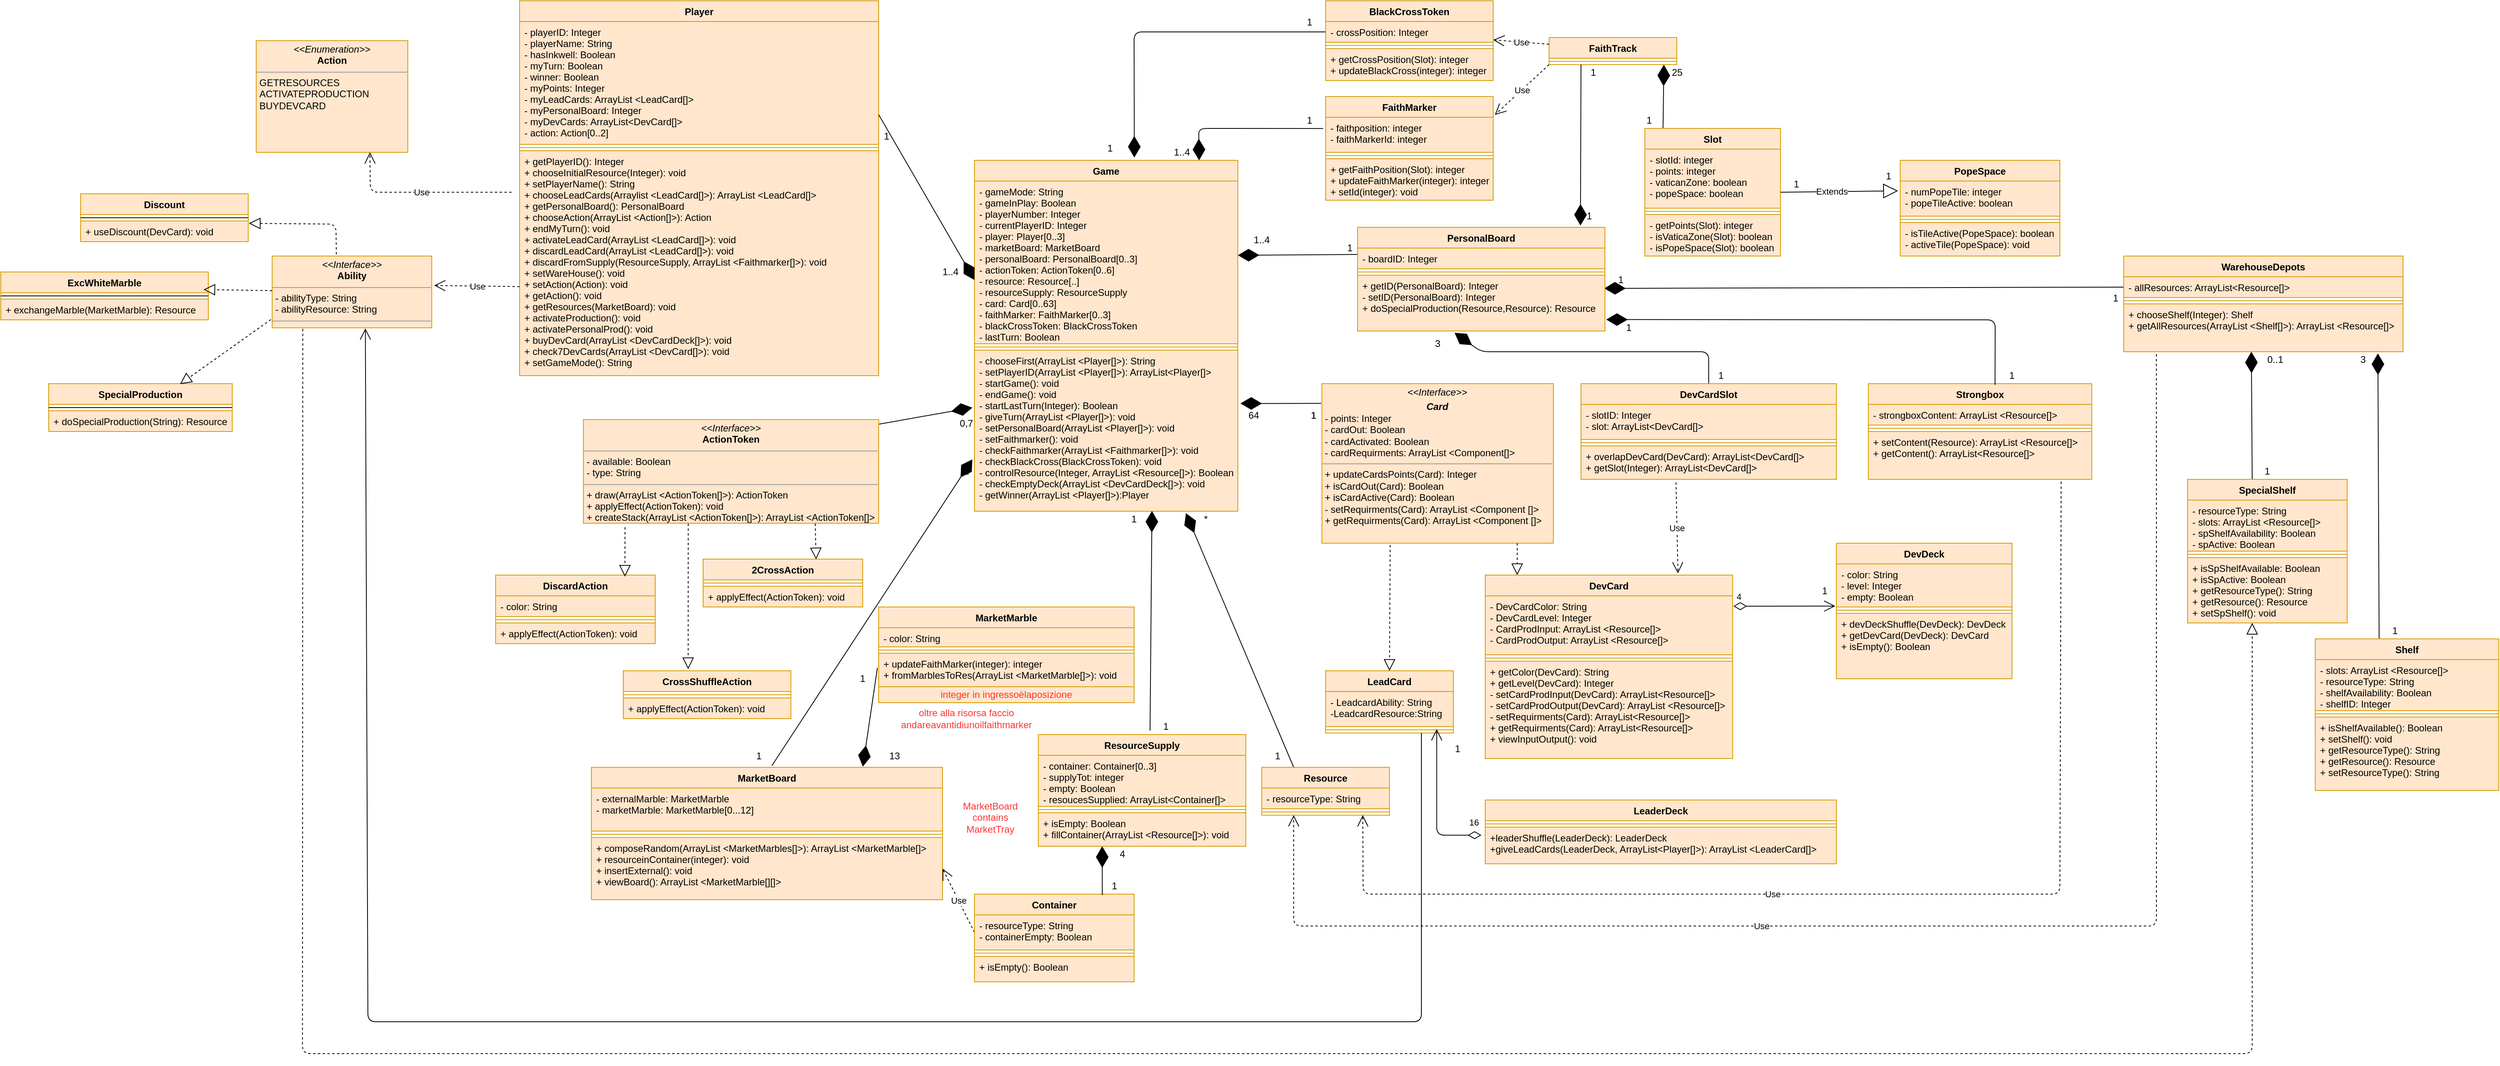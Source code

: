 <mxfile version="14.4.9" type="device" pages="4"><diagram id="8saDi3tq4rW6p28sEfBJ" name="Components"><mxGraphModel dx="4066" dy="2466" grid="1" gridSize="10" guides="1" tooltips="1" connect="1" arrows="1" fold="1" page="0" pageScale="1" pageWidth="1200" pageHeight="1600" math="0" shadow="0"><root><mxCell id="0"/><mxCell id="1" parent="0"/><mxCell id="Ig5h7gRutFjVLfGINNrg-2" value="&lt;p style=&quot;margin: 0px ; margin-top: 4px ; text-align: center&quot;&gt;&lt;i&gt;&amp;lt;&amp;lt;Interface&amp;gt;&amp;gt;&lt;/i&gt;&lt;/p&gt;&lt;p style=&quot;margin: 0px ; margin-top: 4px ; text-align: center&quot;&gt;&lt;i&gt;&lt;b&gt;Card&lt;/b&gt;&lt;/i&gt;&lt;br&gt;&lt;/p&gt;&lt;p style=&quot;margin: 0px ; margin-left: 4px&quot;&gt;- points: Integer&lt;/p&gt;&lt;p style=&quot;margin: 0px ; margin-left: 4px&quot;&gt;- cardOut: Boolean&lt;/p&gt;&lt;p style=&quot;margin: 0px ; margin-left: 4px&quot;&gt;- cardActivated: Boolean&lt;/p&gt;&lt;p style=&quot;margin: 0px ; margin-left: 4px&quot;&gt;- cardRequirments: ArrayList &amp;lt;Component[]&amp;gt;&lt;/p&gt;&lt;hr size=&quot;1&quot;&gt;&lt;p style=&quot;margin: 0px ; margin-left: 4px&quot;&gt;+ updateCardsPoints(Card): Integer&lt;/p&gt;&lt;p style=&quot;margin: 0px ; margin-left: 4px&quot;&gt;+ isCardOut(Card): Boolean&lt;/p&gt;&lt;p style=&quot;margin: 0px ; margin-left: 4px&quot;&gt;+ isCardActive(Card): Boolean&lt;/p&gt;&lt;p style=&quot;margin: 0px ; margin-left: 4px&quot;&gt;- setRequirments(Card): ArrayList &amp;lt;Component []&amp;gt;&lt;/p&gt;&lt;p style=&quot;margin: 0px ; margin-left: 4px&quot;&gt;+ getRequirments(Card): ArrayList &amp;lt;Component []&amp;gt;&lt;/p&gt;" style="verticalAlign=top;align=left;overflow=fill;fontSize=12;fontFamily=Helvetica;html=1;fillColor=#ffe6cc;strokeColor=#d79b00;" parent="1" vertex="1"><mxGeometry x="35.38" y="-640" width="290" height="200" as="geometry"/></mxCell><mxCell id="Ig5h7gRutFjVLfGINNrg-3" value="" style="endArrow=block;dashed=1;endFill=0;endSize=12;html=1;entryX=0.129;entryY=0;entryDx=0;entryDy=0;entryPerimeter=0;exitX=0.844;exitY=1;exitDx=0;exitDy=0;exitPerimeter=0;" parent="1" source="Ig5h7gRutFjVLfGINNrg-2" target="Ig5h7gRutFjVLfGINNrg-4" edge="1"><mxGeometry width="160" relative="1" as="geometry"><mxPoint x="332" y="-400" as="sourcePoint"/><mxPoint x="400" y="-250" as="targetPoint"/><Array as="points"/></mxGeometry></mxCell><mxCell id="Ig5h7gRutFjVLfGINNrg-4" value="DevCard" style="swimlane;fontStyle=1;align=center;verticalAlign=top;childLayout=stackLayout;horizontal=1;startSize=26;horizontalStack=0;resizeParent=1;resizeParentMax=0;resizeLast=0;collapsible=1;marginBottom=0;fillColor=#ffe6cc;strokeColor=#d79b00;" parent="1" vertex="1"><mxGeometry x="240" y="-400" width="310" height="230" as="geometry"/></mxCell><mxCell id="Ig5h7gRutFjVLfGINNrg-5" value="- DevCardColor: String&#xa;- DevCardLevel: Integer&#xa;- CardProdInput: ArrayList &lt;Resource[]&gt;&#xa;- CardProdOutput: ArrayList &lt;Resource[]&gt;&#xa;" style="text;strokeColor=#d79b00;fillColor=#ffe6cc;align=left;verticalAlign=top;spacingLeft=4;spacingRight=4;overflow=hidden;rotatable=0;points=[[0,0.5],[1,0.5]];portConstraint=eastwest;" parent="Ig5h7gRutFjVLfGINNrg-4" vertex="1"><mxGeometry y="26" width="310" height="74" as="geometry"/></mxCell><mxCell id="Ig5h7gRutFjVLfGINNrg-6" value="" style="line;strokeWidth=1;fillColor=#ffe6cc;align=left;verticalAlign=middle;spacingTop=-1;spacingLeft=3;spacingRight=3;rotatable=0;labelPosition=right;points=[];portConstraint=eastwest;strokeColor=#d79b00;" parent="Ig5h7gRutFjVLfGINNrg-4" vertex="1"><mxGeometry y="100" width="310" height="8" as="geometry"/></mxCell><mxCell id="Ig5h7gRutFjVLfGINNrg-7" value="+ getColor(DevCard): String&#xa;+ getLevel(DevCard): Integer&#xa;- setCardProdInput(DevCard): ArrayList&lt;Resource[]&gt;&#xa;- setCardProdOutput(DevCard): ArrayList &lt;Resource[]&gt;&#xa;- setRequirments(Card): ArrayList&lt;Resource[]&gt;&#xa;+ getRequirments(Card): ArrayList&lt;Resource[]&gt;&#xa;+ viewInputOutput(): void" style="text;strokeColor=#d79b00;fillColor=#ffe6cc;align=left;verticalAlign=top;spacingLeft=4;spacingRight=4;overflow=hidden;rotatable=0;points=[[0,0.5],[1,0.5]];portConstraint=eastwest;" parent="Ig5h7gRutFjVLfGINNrg-4" vertex="1"><mxGeometry y="108" width="310" height="122" as="geometry"/></mxCell><mxCell id="Ig5h7gRutFjVLfGINNrg-8" value="LeadCard" style="swimlane;fontStyle=1;align=center;verticalAlign=top;childLayout=stackLayout;horizontal=1;startSize=26;horizontalStack=0;resizeParent=1;resizeParentMax=0;resizeLast=0;collapsible=1;marginBottom=0;fillColor=#ffe6cc;strokeColor=#d79b00;" parent="1" vertex="1"><mxGeometry x="40" y="-280" width="160" height="78" as="geometry"/></mxCell><mxCell id="Ig5h7gRutFjVLfGINNrg-9" value="- LeadcardAbility: String&#xa;-LeadcardResource:String&#xa;" style="text;strokeColor=#d79b00;fillColor=#ffe6cc;align=left;verticalAlign=top;spacingLeft=4;spacingRight=4;overflow=hidden;rotatable=0;points=[[0,0.5],[1,0.5]];portConstraint=eastwest;" parent="Ig5h7gRutFjVLfGINNrg-8" vertex="1"><mxGeometry y="26" width="160" height="44" as="geometry"/></mxCell><mxCell id="Ig5h7gRutFjVLfGINNrg-10" value="" style="line;strokeWidth=1;fillColor=#ffe6cc;align=left;verticalAlign=middle;spacingTop=-1;spacingLeft=3;spacingRight=3;rotatable=0;labelPosition=right;points=[];portConstraint=eastwest;strokeColor=#d79b00;" parent="Ig5h7gRutFjVLfGINNrg-8" vertex="1"><mxGeometry y="70" width="160" height="8" as="geometry"/></mxCell><mxCell id="Ig5h7gRutFjVLfGINNrg-12" value="" style="endArrow=block;dashed=1;endFill=0;endSize=12;html=1;entryX=0.5;entryY=0;entryDx=0;entryDy=0;exitX=0.295;exitY=1.011;exitDx=0;exitDy=0;exitPerimeter=0;" parent="1" source="Ig5h7gRutFjVLfGINNrg-2" target="Ig5h7gRutFjVLfGINNrg-8" edge="1"><mxGeometry width="160" relative="1" as="geometry"><mxPoint x="120" y="-320" as="sourcePoint"/><mxPoint x="1060" y="340" as="targetPoint"/></mxGeometry></mxCell><mxCell id="Ig5h7gRutFjVLfGINNrg-37" value="BlackCrossToken" style="swimlane;fontStyle=1;align=center;verticalAlign=top;childLayout=stackLayout;horizontal=1;startSize=26;horizontalStack=0;resizeParent=1;resizeParentMax=0;resizeLast=0;collapsible=1;marginBottom=0;fillColor=#ffe6cc;strokeColor=#d79b00;" parent="1" vertex="1"><mxGeometry x="40" y="-1120" width="210" height="100" as="geometry"/></mxCell><mxCell id="Ig5h7gRutFjVLfGINNrg-38" value="- crossPosition: Integer" style="text;strokeColor=#d79b00;fillColor=#ffe6cc;align=left;verticalAlign=top;spacingLeft=4;spacingRight=4;overflow=hidden;rotatable=0;points=[[0,0.5],[1,0.5]];portConstraint=eastwest;" parent="Ig5h7gRutFjVLfGINNrg-37" vertex="1"><mxGeometry y="26" width="210" height="26" as="geometry"/></mxCell><mxCell id="Ig5h7gRutFjVLfGINNrg-39" value="" style="line;strokeWidth=1;fillColor=#ffe6cc;align=left;verticalAlign=middle;spacingTop=-1;spacingLeft=3;spacingRight=3;rotatable=0;labelPosition=right;points=[];portConstraint=eastwest;strokeColor=#d79b00;" parent="Ig5h7gRutFjVLfGINNrg-37" vertex="1"><mxGeometry y="52" width="210" height="8" as="geometry"/></mxCell><mxCell id="Ig5h7gRutFjVLfGINNrg-40" value="+ getCrossPosition(Slot): integer&#xa;+ updateBlackCross(integer): integer" style="text;strokeColor=#d79b00;fillColor=#ffe6cc;align=left;verticalAlign=top;spacingLeft=4;spacingRight=4;overflow=hidden;rotatable=0;points=[[0,0.5],[1,0.5]];portConstraint=eastwest;" parent="Ig5h7gRutFjVLfGINNrg-37" vertex="1"><mxGeometry y="60" width="210" height="40" as="geometry"/></mxCell><mxCell id="Ig5h7gRutFjVLfGINNrg-91" value="MarketBoard" style="swimlane;fontStyle=1;align=center;verticalAlign=top;childLayout=stackLayout;horizontal=1;startSize=26;horizontalStack=0;resizeParent=1;resizeParentMax=0;resizeLast=0;collapsible=1;marginBottom=0;fillColor=#ffe6cc;strokeColor=#d79b00;" parent="1" vertex="1"><mxGeometry x="-880" y="-159" width="440" height="166" as="geometry"/></mxCell><mxCell id="Ig5h7gRutFjVLfGINNrg-92" value="- externalMarble: MarketMarble&#xa;- marketMarble: MarketMarble[0...12]" style="text;strokeColor=#d79b00;fillColor=#ffe6cc;align=left;verticalAlign=top;spacingLeft=4;spacingRight=4;overflow=hidden;rotatable=0;points=[[0,0.5],[1,0.5]];portConstraint=eastwest;" parent="Ig5h7gRutFjVLfGINNrg-91" vertex="1"><mxGeometry y="26" width="440" height="54" as="geometry"/></mxCell><mxCell id="Ig5h7gRutFjVLfGINNrg-93" value="" style="line;strokeWidth=1;fillColor=#ffe6cc;align=left;verticalAlign=middle;spacingTop=-1;spacingLeft=3;spacingRight=3;rotatable=0;labelPosition=right;points=[];portConstraint=eastwest;strokeColor=#d79b00;" parent="Ig5h7gRutFjVLfGINNrg-91" vertex="1"><mxGeometry y="80" width="440" height="8" as="geometry"/></mxCell><mxCell id="Ig5h7gRutFjVLfGINNrg-94" value="+ composeRandom(ArrayList &lt;MarketMarbles[]&gt;): ArrayList &lt;MarketMarble[]&gt;&#xa;+ resourceinContainer(integer): void&#xa;+ insertExternal(): void&#xa;+ viewBoard(): ArrayList &lt;MarketMarble[][]&gt;&#xa;&#xa;" style="text;strokeColor=#d79b00;fillColor=#ffe6cc;align=left;verticalAlign=top;spacingLeft=4;spacingRight=4;overflow=hidden;rotatable=0;points=[[0,0.5],[1,0.5]];portConstraint=eastwest;" parent="Ig5h7gRutFjVLfGINNrg-91" vertex="1"><mxGeometry y="88" width="440" height="78" as="geometry"/></mxCell><mxCell id="Ig5h7gRutFjVLfGINNrg-95" value="MarketMarble" style="swimlane;fontStyle=1;align=center;verticalAlign=top;childLayout=stackLayout;horizontal=1;startSize=26;horizontalStack=0;resizeParent=1;resizeParentMax=0;resizeLast=0;collapsible=1;marginBottom=0;fillColor=#ffe6cc;strokeColor=#d79b00;" parent="1" vertex="1"><mxGeometry x="-520" y="-360" width="320" height="120" as="geometry"/></mxCell><mxCell id="Ig5h7gRutFjVLfGINNrg-96" value="- color: String" style="text;strokeColor=#d79b00;fillColor=#ffe6cc;align=left;verticalAlign=top;spacingLeft=4;spacingRight=4;overflow=hidden;rotatable=0;points=[[0,0.5],[1,0.5]];portConstraint=eastwest;" parent="Ig5h7gRutFjVLfGINNrg-95" vertex="1"><mxGeometry y="26" width="320" height="24" as="geometry"/></mxCell><mxCell id="Ig5h7gRutFjVLfGINNrg-97" value="" style="line;strokeWidth=1;fillColor=#ffe6cc;align=left;verticalAlign=middle;spacingTop=-1;spacingLeft=3;spacingRight=3;rotatable=0;labelPosition=right;points=[];portConstraint=eastwest;strokeColor=#d79b00;" parent="Ig5h7gRutFjVLfGINNrg-95" vertex="1"><mxGeometry y="50" width="320" height="8" as="geometry"/></mxCell><mxCell id="Ig5h7gRutFjVLfGINNrg-98" value="+ updateFaithMarker(integer): integer&#xa;+ fromMarblesToRes(ArrayList &lt;MarketMarble[]&gt;): void" style="text;strokeColor=#d79b00;fillColor=#ffe6cc;align=left;verticalAlign=top;spacingLeft=4;spacingRight=4;overflow=hidden;rotatable=0;points=[[0,0.5],[1,0.5]];portConstraint=eastwest;" parent="Ig5h7gRutFjVLfGINNrg-95" vertex="1"><mxGeometry y="58" width="320" height="42" as="geometry"/></mxCell><mxCell id="x5xeoTeGOtscy5OBd6st-16" value="&lt;font color=&quot;#ff3333&quot;&gt;integer in ingressoèlaposizione&lt;/font&gt;" style="text;html=1;strokeColor=#d79b00;fillColor=#ffe6cc;align=center;verticalAlign=middle;whiteSpace=wrap;rounded=0;" parent="Ig5h7gRutFjVLfGINNrg-95" vertex="1"><mxGeometry y="100" width="320" height="20" as="geometry"/></mxCell><mxCell id="Ig5h7gRutFjVLfGINNrg-100" value="&lt;font color=&quot;#ff3333&quot;&gt;MarketBoard&lt;br&gt;contains&lt;br&gt;MarketTray&lt;/font&gt;" style="text;html=1;align=center;verticalAlign=middle;whiteSpace=wrap;rounded=0;" parent="1" vertex="1"><mxGeometry x="-400" y="-118" width="40" height="44" as="geometry"/></mxCell><mxCell id="Ig5h7gRutFjVLfGINNrg-103" value="DiscardAction" style="swimlane;fontStyle=1;align=center;verticalAlign=top;childLayout=stackLayout;horizontal=1;startSize=26;horizontalStack=0;resizeParent=1;resizeParentMax=0;resizeLast=0;collapsible=1;marginBottom=0;fillColor=#ffe6cc;strokeColor=#d79b00;" parent="1" vertex="1"><mxGeometry x="-1000" y="-400" width="200" height="86" as="geometry"/></mxCell><mxCell id="Ig5h7gRutFjVLfGINNrg-104" value="- color: String&#xa;" style="text;strokeColor=#d79b00;fillColor=#ffe6cc;align=left;verticalAlign=top;spacingLeft=4;spacingRight=4;overflow=hidden;rotatable=0;points=[[0,0.5],[1,0.5]];portConstraint=eastwest;" parent="Ig5h7gRutFjVLfGINNrg-103" vertex="1"><mxGeometry y="26" width="200" height="26" as="geometry"/></mxCell><mxCell id="Ig5h7gRutFjVLfGINNrg-105" value="" style="line;strokeWidth=1;fillColor=#ffe6cc;align=left;verticalAlign=middle;spacingTop=-1;spacingLeft=3;spacingRight=3;rotatable=0;labelPosition=right;points=[];portConstraint=eastwest;strokeColor=#d79b00;" parent="Ig5h7gRutFjVLfGINNrg-103" vertex="1"><mxGeometry y="52" width="200" height="8" as="geometry"/></mxCell><mxCell id="Ig5h7gRutFjVLfGINNrg-106" value="+ applyEffect(ActionToken): void" style="text;strokeColor=#d79b00;fillColor=#ffe6cc;align=left;verticalAlign=top;spacingLeft=4;spacingRight=4;overflow=hidden;rotatable=0;points=[[0,0.5],[1,0.5]];portConstraint=eastwest;" parent="Ig5h7gRutFjVLfGINNrg-103" vertex="1"><mxGeometry y="60" width="200" height="26" as="geometry"/></mxCell><mxCell id="Ig5h7gRutFjVLfGINNrg-107" value="2CrossAction" style="swimlane;fontStyle=1;align=center;verticalAlign=top;childLayout=stackLayout;horizontal=1;startSize=26;horizontalStack=0;resizeParent=1;resizeParentMax=0;resizeLast=0;collapsible=1;marginBottom=0;fillColor=#ffe6cc;strokeColor=#d79b00;" parent="1" vertex="1"><mxGeometry x="-740" y="-420" width="200" height="60" as="geometry"/></mxCell><mxCell id="Ig5h7gRutFjVLfGINNrg-108" value="" style="line;strokeWidth=1;fillColor=#ffe6cc;align=left;verticalAlign=middle;spacingTop=-1;spacingLeft=3;spacingRight=3;rotatable=0;labelPosition=right;points=[];portConstraint=eastwest;strokeColor=#d79b00;" parent="Ig5h7gRutFjVLfGINNrg-107" vertex="1"><mxGeometry y="26" width="200" height="8" as="geometry"/></mxCell><mxCell id="Ig5h7gRutFjVLfGINNrg-109" value="+ applyEffect(ActionToken): void" style="text;strokeColor=#d79b00;fillColor=#ffe6cc;align=left;verticalAlign=top;spacingLeft=4;spacingRight=4;overflow=hidden;rotatable=0;points=[[0,0.5],[1,0.5]];portConstraint=eastwest;" parent="Ig5h7gRutFjVLfGINNrg-107" vertex="1"><mxGeometry y="34" width="200" height="26" as="geometry"/></mxCell><mxCell id="Ig5h7gRutFjVLfGINNrg-110" value="CrossShuffleAction" style="swimlane;fontStyle=1;align=center;verticalAlign=top;childLayout=stackLayout;horizontal=1;startSize=26;horizontalStack=0;resizeParent=1;resizeParentMax=0;resizeLast=0;collapsible=1;marginBottom=0;fillColor=#ffe6cc;strokeColor=#d79b00;" parent="1" vertex="1"><mxGeometry x="-840" y="-280" width="210" height="60" as="geometry"/></mxCell><mxCell id="Ig5h7gRutFjVLfGINNrg-111" value="" style="line;strokeWidth=1;fillColor=#ffe6cc;align=left;verticalAlign=middle;spacingTop=-1;spacingLeft=3;spacingRight=3;rotatable=0;labelPosition=right;points=[];portConstraint=eastwest;strokeColor=#d79b00;" parent="Ig5h7gRutFjVLfGINNrg-110" vertex="1"><mxGeometry y="26" width="210" height="8" as="geometry"/></mxCell><mxCell id="Ig5h7gRutFjVLfGINNrg-112" value="+ applyEffect(ActionToken): void" style="text;strokeColor=#d79b00;fillColor=#ffe6cc;align=left;verticalAlign=top;spacingLeft=4;spacingRight=4;overflow=hidden;rotatable=0;points=[[0,0.5],[1,0.5]];portConstraint=eastwest;" parent="Ig5h7gRutFjVLfGINNrg-110" vertex="1"><mxGeometry y="34" width="210" height="26" as="geometry"/></mxCell><mxCell id="Ig5h7gRutFjVLfGINNrg-113" value="" style="endArrow=block;dashed=1;endFill=0;endSize=12;html=1;exitX=0.141;exitY=1.038;exitDx=0;exitDy=0;entryX=0.81;entryY=0.023;entryDx=0;entryDy=0;entryPerimeter=0;exitPerimeter=0;" parent="1" source="SzsFhWRURInSaOUhx2v7-5" target="Ig5h7gRutFjVLfGINNrg-103" edge="1"><mxGeometry width="160" relative="1" as="geometry"><mxPoint x="-900.93" y="-520.168" as="sourcePoint"/><mxPoint x="-160" y="330" as="targetPoint"/></mxGeometry></mxCell><mxCell id="Ig5h7gRutFjVLfGINNrg-114" value="" style="endArrow=block;dashed=1;endFill=0;endSize=12;html=1;entryX=0.708;entryY=0.003;entryDx=0;entryDy=0;entryPerimeter=0;exitX=0.785;exitY=1.004;exitDx=0;exitDy=0;exitPerimeter=0;" parent="1" source="SzsFhWRURInSaOUhx2v7-5" target="Ig5h7gRutFjVLfGINNrg-107" edge="1"><mxGeometry width="160" relative="1" as="geometry"><mxPoint x="-612" y="-460" as="sourcePoint"/><mxPoint x="-620" y="179" as="targetPoint"/></mxGeometry></mxCell><mxCell id="Ig5h7gRutFjVLfGINNrg-115" value="" style="endArrow=block;dashed=1;endFill=0;endSize=12;html=1;entryX=0.387;entryY=-0.036;entryDx=0;entryDy=0;entryPerimeter=0;exitX=0.355;exitY=1.004;exitDx=0;exitDy=0;exitPerimeter=0;" parent="1" source="SzsFhWRURInSaOUhx2v7-5" target="Ig5h7gRutFjVLfGINNrg-110" edge="1"><mxGeometry width="160" relative="1" as="geometry"><mxPoint x="-760" y="-470" as="sourcePoint"/><mxPoint x="-160" y="330" as="targetPoint"/></mxGeometry></mxCell><mxCell id="mUQtAj9gDb9PYcn5RZLu-6" value="Use" style="endArrow=open;endSize=12;dashed=1;html=1;exitX=0;exitY=0.5;exitDx=0;exitDy=0;entryX=1;entryY=0.5;entryDx=0;entryDy=0;" parent="1" source="x5xeoTeGOtscy5OBd6st-13" target="Ig5h7gRutFjVLfGINNrg-94" edge="1"><mxGeometry width="160" relative="1" as="geometry"><mxPoint x="570" y="780.0" as="sourcePoint"/><mxPoint x="470" y="570" as="targetPoint"/></mxGeometry></mxCell><mxCell id="mUQtAj9gDb9PYcn5RZLu-8" style="edgeStyle=orthogonalEdgeStyle;rounded=0;orthogonalLoop=1;jettySize=auto;html=1;exitX=0.5;exitY=1;exitDx=0;exitDy=0;fillColor=#ffe6cc;strokeColor=#d79b00;" parent="1" edge="1"><mxGeometry relative="1" as="geometry"><mxPoint x="-165" y="-69" as="sourcePoint"/><mxPoint x="-165" y="-69" as="targetPoint"/></mxGeometry></mxCell><mxCell id="MafmEXbqmFBZ1vKi3G0b-1" value="FaithMarker" style="swimlane;fontStyle=1;align=center;verticalAlign=top;childLayout=stackLayout;horizontal=1;startSize=26;horizontalStack=0;resizeParent=1;resizeParentMax=0;resizeLast=0;collapsible=1;marginBottom=0;fillColor=#ffe6cc;strokeColor=#d79b00;" parent="1" vertex="1"><mxGeometry x="40" y="-1000" width="210" height="130" as="geometry"/></mxCell><mxCell id="MafmEXbqmFBZ1vKi3G0b-2" value="- faithposition: integer&#xa;- faithMarkerId: integer" style="text;strokeColor=#d79b00;fillColor=#ffe6cc;align=left;verticalAlign=top;spacingLeft=4;spacingRight=4;overflow=hidden;rotatable=0;points=[[0,0.5],[1,0.5]];portConstraint=eastwest;" parent="MafmEXbqmFBZ1vKi3G0b-1" vertex="1"><mxGeometry y="26" width="210" height="44" as="geometry"/></mxCell><mxCell id="MafmEXbqmFBZ1vKi3G0b-3" value="" style="line;strokeWidth=1;fillColor=#ffe6cc;align=left;verticalAlign=middle;spacingTop=-1;spacingLeft=3;spacingRight=3;rotatable=0;labelPosition=right;points=[];portConstraint=eastwest;strokeColor=#d79b00;" parent="MafmEXbqmFBZ1vKi3G0b-1" vertex="1"><mxGeometry y="70" width="210" height="8" as="geometry"/></mxCell><mxCell id="MafmEXbqmFBZ1vKi3G0b-4" value="+ getFaithPosition(Slot): integer&#xa;+ updateFaithMarker(integer): integer&#xa;+ setId(integer): void&#xa;" style="text;strokeColor=#d79b00;fillColor=#ffe6cc;align=left;verticalAlign=top;spacingLeft=4;spacingRight=4;overflow=hidden;rotatable=0;points=[[0,0.5],[1,0.5]];portConstraint=eastwest;" parent="MafmEXbqmFBZ1vKi3G0b-1" vertex="1"><mxGeometry y="78" width="210" height="52" as="geometry"/></mxCell><mxCell id="x5xeoTeGOtscy5OBd6st-1" value="16" style="endArrow=open;html=1;endSize=12;startArrow=diamondThin;startSize=14;startFill=0;edgeStyle=orthogonalEdgeStyle;align=left;verticalAlign=bottom;exitX=-0.011;exitY=0.22;exitDx=0;exitDy=0;exitPerimeter=0;entryX=0.87;entryY=0.39;entryDx=0;entryDy=0;entryPerimeter=0;" parent="1" source="x5xeoTeGOtscy5OBd6st-5" target="Ig5h7gRutFjVLfGINNrg-10" edge="1"><mxGeometry x="-0.814" y="-7" relative="1" as="geometry"><mxPoint x="900" y="390" as="sourcePoint"/><mxPoint x="180" y="-200" as="targetPoint"/><mxPoint as="offset"/><Array as="points"><mxPoint x="179" y="-74"/></Array></mxGeometry></mxCell><mxCell id="x5xeoTeGOtscy5OBd6st-2" value="LeaderDeck" style="swimlane;fontStyle=1;align=center;verticalAlign=top;childLayout=stackLayout;horizontal=1;startSize=26;horizontalStack=0;resizeParent=1;resizeParentMax=0;resizeLast=0;collapsible=1;marginBottom=0;fillColor=#ffe6cc;strokeColor=#d79b00;" parent="1" vertex="1"><mxGeometry x="240" y="-118" width="440" height="80" as="geometry"/></mxCell><mxCell id="x5xeoTeGOtscy5OBd6st-4" value="" style="line;strokeWidth=1;fillColor=#ffe6cc;align=left;verticalAlign=middle;spacingTop=-1;spacingLeft=3;spacingRight=3;rotatable=0;labelPosition=right;points=[];portConstraint=eastwest;strokeColor=#d79b00;" parent="x5xeoTeGOtscy5OBd6st-2" vertex="1"><mxGeometry y="26" width="440" height="8" as="geometry"/></mxCell><mxCell id="x5xeoTeGOtscy5OBd6st-5" value="+leaderShuffle(LeaderDeck): LeaderDeck&#xa;+giveLeadCards(LeaderDeck, ArrayList&lt;Player[]&gt;): ArrayList &lt;LeaderCard[]&gt;" style="text;strokeColor=#d79b00;fillColor=#ffe6cc;align=left;verticalAlign=top;spacingLeft=4;spacingRight=4;overflow=hidden;rotatable=0;points=[[0,0.5],[1,0.5]];portConstraint=eastwest;" parent="x5xeoTeGOtscy5OBd6st-2" vertex="1"><mxGeometry y="34" width="440" height="46" as="geometry"/></mxCell><mxCell id="x5xeoTeGOtscy5OBd6st-12" value="Container" style="swimlane;fontStyle=1;align=center;verticalAlign=top;childLayout=stackLayout;horizontal=1;startSize=26;horizontalStack=0;resizeParent=1;resizeParentMax=0;resizeLast=0;collapsible=1;marginBottom=0;fillColor=#ffe6cc;strokeColor=#d79b00;" parent="1" vertex="1"><mxGeometry x="-400" width="200" height="110" as="geometry"/></mxCell><mxCell id="x5xeoTeGOtscy5OBd6st-13" value="- resourceType: String&#xa;- containerEmpty: Boolean" style="text;strokeColor=#d79b00;fillColor=#ffe6cc;align=left;verticalAlign=top;spacingLeft=4;spacingRight=4;overflow=hidden;rotatable=0;points=[[0,0.5],[1,0.5]];portConstraint=eastwest;" parent="x5xeoTeGOtscy5OBd6st-12" vertex="1"><mxGeometry y="26" width="200" height="44" as="geometry"/></mxCell><mxCell id="x5xeoTeGOtscy5OBd6st-14" value="" style="line;strokeWidth=1;fillColor=#ffe6cc;align=left;verticalAlign=middle;spacingTop=-1;spacingLeft=3;spacingRight=3;rotatable=0;labelPosition=right;points=[];portConstraint=eastwest;strokeColor=#d79b00;" parent="x5xeoTeGOtscy5OBd6st-12" vertex="1"><mxGeometry y="70" width="200" height="8" as="geometry"/></mxCell><mxCell id="x5xeoTeGOtscy5OBd6st-15" value="+ isEmpty(): Boolean" style="text;strokeColor=#d79b00;fillColor=#ffe6cc;align=left;verticalAlign=top;spacingLeft=4;spacingRight=4;overflow=hidden;rotatable=0;points=[[0,0.5],[1,0.5]];portConstraint=eastwest;" parent="x5xeoTeGOtscy5OBd6st-12" vertex="1"><mxGeometry y="78" width="200" height="32" as="geometry"/></mxCell><mxCell id="x5xeoTeGOtscy5OBd6st-17" value="4" style="endArrow=open;html=1;endSize=12;startArrow=diamondThin;startSize=14;startFill=0;edgeStyle=orthogonalEdgeStyle;align=left;verticalAlign=bottom;entryX=-0.006;entryY=0.978;entryDx=0;entryDy=0;entryPerimeter=0;" parent="1" target="x5xeoTeGOtscy5OBd6st-19" edge="1"><mxGeometry x="-0.98" y="3" relative="1" as="geometry"><mxPoint x="551" y="-361" as="sourcePoint"/><mxPoint x="640" y="-370" as="targetPoint"/><mxPoint as="offset"/><Array as="points"><mxPoint x="590" y="-361"/><mxPoint x="590" y="-361"/></Array></mxGeometry></mxCell><mxCell id="x5xeoTeGOtscy5OBd6st-18" value="DevDeck" style="swimlane;fontStyle=1;align=center;verticalAlign=top;childLayout=stackLayout;horizontal=1;startSize=26;horizontalStack=0;resizeParent=1;resizeParentMax=0;resizeLast=0;collapsible=1;marginBottom=0;fillColor=#ffe6cc;strokeColor=#d79b00;" parent="1" vertex="1"><mxGeometry x="680" y="-440" width="220" height="170" as="geometry"/></mxCell><mxCell id="x5xeoTeGOtscy5OBd6st-19" value="- color: String&#xa;- level: Integer&#xa;- empty: Boolean" style="text;strokeColor=#d79b00;fillColor=#ffe6cc;align=left;verticalAlign=top;spacingLeft=4;spacingRight=4;overflow=hidden;rotatable=0;points=[[0,0.5],[1,0.5]];portConstraint=eastwest;" parent="x5xeoTeGOtscy5OBd6st-18" vertex="1"><mxGeometry y="26" width="220" height="54" as="geometry"/></mxCell><mxCell id="x5xeoTeGOtscy5OBd6st-20" value="" style="line;strokeWidth=1;fillColor=#ffe6cc;align=left;verticalAlign=middle;spacingTop=-1;spacingLeft=3;spacingRight=3;rotatable=0;labelPosition=right;points=[];portConstraint=eastwest;strokeColor=#d79b00;" parent="x5xeoTeGOtscy5OBd6st-18" vertex="1"><mxGeometry y="80" width="220" height="8" as="geometry"/></mxCell><mxCell id="x5xeoTeGOtscy5OBd6st-21" value="+ devDeckShuffle(DevDeck): DevDeck&#xa;+ getDevCard(DevDeck): DevCard&#xa;+ isEmpty(): Boolean" style="text;strokeColor=#d79b00;fillColor=#ffe6cc;align=left;verticalAlign=top;spacingLeft=4;spacingRight=4;overflow=hidden;rotatable=0;points=[[0,0.5],[1,0.5]];portConstraint=eastwest;" parent="x5xeoTeGOtscy5OBd6st-18" vertex="1"><mxGeometry y="88" width="220" height="82" as="geometry"/></mxCell><mxCell id="cU1KYGoFzFy1Ykdvr9_E-1" value="Game" style="swimlane;fontStyle=1;align=center;verticalAlign=top;childLayout=stackLayout;horizontal=1;startSize=26;horizontalStack=0;resizeParent=1;resizeParentMax=0;resizeLast=0;collapsible=1;marginBottom=0;fillColor=#ffe6cc;strokeColor=#d79b00;" parent="1" vertex="1"><mxGeometry x="-400" y="-920" width="330" height="440" as="geometry"/></mxCell><mxCell id="cU1KYGoFzFy1Ykdvr9_E-2" value="- gameMode: String&#xa;- gameInPlay: Boolean&#xa;- playerNumber: Integer&#xa;- currentPlayerID: Integer&#xa;- player: Player[0..3]&#xa;- marketBoard: MarketBoard&#xa;- personalBoard: PersonalBoard[0..3]&#xa;- actionToken: ActionToken[0..6]&#xa;- resource: Resource[..]&#xa;- resourceSupply: ResourceSupply&#xa;- card: Card[0..63]&#xa;- faithMarker: FaithMarker[0..3]&#xa;- blackCrossToken: BlackCrossToken&#xa;- lastTurn: Boolean" style="text;strokeColor=#d79b00;fillColor=#ffe6cc;align=left;verticalAlign=top;spacingLeft=4;spacingRight=4;overflow=hidden;rotatable=0;points=[[0,0.5],[1,0.5]];portConstraint=eastwest;" parent="cU1KYGoFzFy1Ykdvr9_E-1" vertex="1"><mxGeometry y="26" width="330" height="204" as="geometry"/></mxCell><mxCell id="cU1KYGoFzFy1Ykdvr9_E-3" value="" style="line;strokeWidth=1;fillColor=#ffe6cc;align=left;verticalAlign=middle;spacingTop=-1;spacingLeft=3;spacingRight=3;rotatable=0;labelPosition=right;points=[];portConstraint=eastwest;strokeColor=#d79b00;" parent="cU1KYGoFzFy1Ykdvr9_E-1" vertex="1"><mxGeometry y="230" width="330" height="8" as="geometry"/></mxCell><mxCell id="cU1KYGoFzFy1Ykdvr9_E-4" value="- chooseFirst(ArrayList &lt;Player[]&gt;): String&#xa;- setPlayerID(ArrayList &lt;Player[]&gt;): ArrayList&lt;Player[]&gt;&#xa;- startGame(): void&#xa;- endGame(): void&#xa;- startLastTurn(Integer): Boolean&#xa;- giveTurn(ArrayList &lt;Player[]&gt;): void&#xa;- setPersonalBoard(ArrayList &lt;Player[]&gt;): void&#xa;- setFaithmarker(): void&#xa;- checkFaithmarker(ArrayList &lt;Faithmarker[]&gt;): void&#xa;- checkBlackCross(BlackCrossToken): void&#xa;- controlResource(Integer, ArrayList &lt;Resource[]&gt;): Boolean&#xa;- checkEmptyDeck(ArrayList &lt;DevCardDeck[]&gt;): void&#xa;- getWinner(ArrayList &lt;Player[]&gt;):Player&#xa;&#xa;&#xa;" style="text;strokeColor=#d79b00;fillColor=#ffe6cc;align=left;verticalAlign=top;spacingLeft=4;spacingRight=4;overflow=hidden;rotatable=0;points=[[0,0.5],[1,0.5]];portConstraint=eastwest;" parent="cU1KYGoFzFy1Ykdvr9_E-1" vertex="1"><mxGeometry y="238" width="330" height="202" as="geometry"/></mxCell><mxCell id="cU1KYGoFzFy1Ykdvr9_E-5" value="" style="endArrow=diamondThin;endFill=1;endSize=24;html=1;exitX=0.003;exitY=0.308;exitDx=0;exitDy=0;exitPerimeter=0;" parent="1" source="GIGM2ZRXFm1LNs90lvFM-57" edge="1"><mxGeometry width="160" relative="1" as="geometry"><mxPoint x="794.08" y="-841.032" as="sourcePoint"/><mxPoint x="-70" y="-801" as="targetPoint"/></mxGeometry></mxCell><mxCell id="cU1KYGoFzFy1Ykdvr9_E-6" value="" style="endArrow=diamondThin;endFill=1;endSize=24;html=1;entryX=-0.008;entryY=0.357;entryDx=0;entryDy=0;entryPerimeter=0;exitX=1;exitY=0.045;exitDx=0;exitDy=0;exitPerimeter=0;" parent="1" source="SzsFhWRURInSaOUhx2v7-5" target="cU1KYGoFzFy1Ykdvr9_E-4" edge="1"><mxGeometry width="160" relative="1" as="geometry"><mxPoint x="-590" y="-586.016" as="sourcePoint"/><mxPoint x="-150" y="-660" as="targetPoint"/></mxGeometry></mxCell><mxCell id="cU1KYGoFzFy1Ykdvr9_E-7" value="" style="endArrow=diamondThin;endFill=1;endSize=24;html=1;entryX=-0.008;entryY=0.678;entryDx=0;entryDy=0;entryPerimeter=0;exitX=0.514;exitY=-0.012;exitDx=0;exitDy=0;exitPerimeter=0;" parent="1" source="Ig5h7gRutFjVLfGINNrg-91" target="cU1KYGoFzFy1Ykdvr9_E-4" edge="1"><mxGeometry width="160" relative="1" as="geometry"><mxPoint x="-310" y="-260" as="sourcePoint"/><mxPoint x="-150" y="-260" as="targetPoint"/></mxGeometry></mxCell><mxCell id="cU1KYGoFzFy1Ykdvr9_E-9" value="" style="endArrow=diamondThin;endFill=1;endSize=24;html=1;entryX=0.803;entryY=1.012;entryDx=0;entryDy=0;entryPerimeter=0;exitX=0.25;exitY=0;exitDx=0;exitDy=0;" parent="1" source="SzsFhWRURInSaOUhx2v7-24" target="cU1KYGoFzFy1Ykdvr9_E-4" edge="1"><mxGeometry width="160" relative="1" as="geometry"><mxPoint x="10" y="-160" as="sourcePoint"/><mxPoint x="-60" y="-280" as="targetPoint"/></mxGeometry></mxCell><mxCell id="cU1KYGoFzFy1Ykdvr9_E-10" value="" style="endArrow=diamondThin;endFill=1;endSize=24;html=1;exitX=0;exitY=0.75;exitDx=0;exitDy=0;entryX=0.674;entryY=0.998;entryDx=0;entryDy=0;entryPerimeter=0;" parent="1" source="NUYVq0eY8BpaLmXOJWWl-52" target="cU1KYGoFzFy1Ykdvr9_E-4" edge="1"><mxGeometry width="160" relative="1" as="geometry"><mxPoint x="-135.08" y="-51" as="sourcePoint"/><mxPoint x="-186.8" y="-499.454" as="targetPoint"/></mxGeometry></mxCell><mxCell id="cU1KYGoFzFy1Ykdvr9_E-12" value="" style="endArrow=diamondThin;endFill=1;endSize=24;html=1;exitX=-0.015;exitY=0.322;exitDx=0;exitDy=0;exitPerimeter=0;entryX=0.853;entryY=0;entryDx=0;entryDy=0;entryPerimeter=0;" parent="1" source="MafmEXbqmFBZ1vKi3G0b-2" target="cU1KYGoFzFy1Ykdvr9_E-1" edge="1"><mxGeometry width="160" relative="1" as="geometry"><mxPoint x="176" y="-670" as="sourcePoint"/><mxPoint x="-60" y="-640" as="targetPoint"/><Array as="points"><mxPoint x="-119" y="-960"/></Array></mxGeometry></mxCell><mxCell id="cU1KYGoFzFy1Ykdvr9_E-13" value="" style="endArrow=diamondThin;endFill=1;endSize=24;html=1;entryX=0.607;entryY=-0.008;entryDx=0;entryDy=0;entryPerimeter=0;exitX=0;exitY=0.5;exitDx=0;exitDy=0;" parent="1" source="Ig5h7gRutFjVLfGINNrg-38" target="cU1KYGoFzFy1Ykdvr9_E-1" edge="1"><mxGeometry width="160" relative="1" as="geometry"><mxPoint x="-220" y="-388" as="sourcePoint"/><mxPoint x="-60" y="-760.88" as="targetPoint"/><Array as="points"><mxPoint x="-200" y="-1081"/></Array></mxGeometry></mxCell><mxCell id="GIGM2ZRXFm1LNs90lvFM-1" value="FaithTrack" style="swimlane;fontStyle=1;align=center;verticalAlign=top;childLayout=stackLayout;horizontal=1;startSize=26;horizontalStack=0;resizeParent=1;resizeParentMax=0;resizeLast=0;collapsible=1;marginBottom=0;fillColor=#ffe6cc;strokeColor=#d79b00;" parent="1" vertex="1"><mxGeometry x="320" y="-1074" width="160" height="34" as="geometry"/></mxCell><mxCell id="GIGM2ZRXFm1LNs90lvFM-2" value="" style="line;strokeWidth=1;fillColor=#ffe6cc;align=left;verticalAlign=middle;spacingTop=-1;spacingLeft=3;spacingRight=3;rotatable=0;labelPosition=right;points=[];portConstraint=eastwest;strokeColor=#d79b00;" parent="GIGM2ZRXFm1LNs90lvFM-1" vertex="1"><mxGeometry y="26" width="160" height="8" as="geometry"/></mxCell><mxCell id="GIGM2ZRXFm1LNs90lvFM-3" value="Use" style="endArrow=open;endSize=12;dashed=1;html=1;entryX=1.01;entryY=-0.068;entryDx=0;entryDy=0;entryPerimeter=0;exitX=0;exitY=1;exitDx=0;exitDy=0;" parent="1" source="GIGM2ZRXFm1LNs90lvFM-1" target="MafmEXbqmFBZ1vKi3G0b-2" edge="1"><mxGeometry width="160" relative="1" as="geometry"><mxPoint x="340" y="-1046" as="sourcePoint"/><mxPoint x="1180" y="-1102" as="targetPoint"/></mxGeometry></mxCell><mxCell id="GIGM2ZRXFm1LNs90lvFM-4" value="Use" style="endArrow=open;endSize=12;dashed=1;html=1;exitX=0;exitY=0.25;exitDx=0;exitDy=0;entryX=1;entryY=0.885;entryDx=0;entryDy=0;entryPerimeter=0;" parent="1" source="GIGM2ZRXFm1LNs90lvFM-1" target="Ig5h7gRutFjVLfGINNrg-38" edge="1"><mxGeometry width="160" relative="1" as="geometry"><mxPoint x="1110" y="-720" as="sourcePoint"/><mxPoint x="1220" y="-1251" as="targetPoint"/></mxGeometry></mxCell><mxCell id="GIGM2ZRXFm1LNs90lvFM-9" value="Strongbox" style="swimlane;fontStyle=1;align=center;verticalAlign=top;childLayout=stackLayout;horizontal=1;startSize=26;horizontalStack=0;resizeParent=1;resizeParentMax=0;resizeLast=0;collapsible=1;marginBottom=0;fillColor=#ffe6cc;strokeColor=#d79b00;" parent="1" vertex="1"><mxGeometry x="720" y="-640" width="280" height="120" as="geometry"/></mxCell><mxCell id="GIGM2ZRXFm1LNs90lvFM-10" value="- strongboxContent: ArrayList &lt;Resource[]&gt;" style="text;strokeColor=#d79b00;fillColor=#ffe6cc;align=left;verticalAlign=top;spacingLeft=4;spacingRight=4;overflow=hidden;rotatable=0;points=[[0,0.5],[1,0.5]];portConstraint=eastwest;" parent="GIGM2ZRXFm1LNs90lvFM-9" vertex="1"><mxGeometry y="26" width="280" height="26" as="geometry"/></mxCell><mxCell id="GIGM2ZRXFm1LNs90lvFM-11" value="" style="line;strokeWidth=1;fillColor=#ffe6cc;align=left;verticalAlign=middle;spacingTop=-1;spacingLeft=3;spacingRight=3;rotatable=0;labelPosition=right;points=[];portConstraint=eastwest;strokeColor=#d79b00;" parent="GIGM2ZRXFm1LNs90lvFM-9" vertex="1"><mxGeometry y="52" width="280" height="8" as="geometry"/></mxCell><mxCell id="GIGM2ZRXFm1LNs90lvFM-12" value="+ setContent(Resource): ArrayList &lt;Resource[]&gt;&#xa;+ getContent(): ArrayList&lt;Resource[]&gt;" style="text;strokeColor=#d79b00;fillColor=#ffe6cc;align=left;verticalAlign=top;spacingLeft=4;spacingRight=4;overflow=hidden;rotatable=0;points=[[0,0.5],[1,0.5]];portConstraint=eastwest;" parent="GIGM2ZRXFm1LNs90lvFM-9" vertex="1"><mxGeometry y="60" width="280" height="60" as="geometry"/></mxCell><mxCell id="GIGM2ZRXFm1LNs90lvFM-13" value="Use" style="endArrow=open;endSize=12;dashed=1;html=1;entryX=0.779;entryY=-0.009;entryDx=0;entryDy=0;entryPerimeter=0;exitX=0.372;exitY=1.088;exitDx=0;exitDy=0;exitPerimeter=0;" parent="1" source="GIGM2ZRXFm1LNs90lvFM-55" target="Ig5h7gRutFjVLfGINNrg-4" edge="1"><mxGeometry width="160" relative="1" as="geometry"><mxPoint x="481" y="-560" as="sourcePoint"/><mxPoint x="560" y="-160" as="targetPoint"/><Array as="points"/></mxGeometry></mxCell><mxCell id="GIGM2ZRXFm1LNs90lvFM-14" value="PopeSpace" style="swimlane;fontStyle=1;align=center;verticalAlign=top;childLayout=stackLayout;horizontal=1;startSize=26;horizontalStack=0;resizeParent=1;resizeParentMax=0;resizeLast=0;collapsible=1;marginBottom=0;fillColor=#ffe6cc;strokeColor=#d79b00;" parent="1" vertex="1"><mxGeometry x="760" y="-920" width="200" height="120" as="geometry"/></mxCell><mxCell id="GIGM2ZRXFm1LNs90lvFM-15" value="- numPopeTile: integer&#xa;- popeTileActive: boolean" style="text;strokeColor=#d79b00;fillColor=#ffe6cc;align=left;verticalAlign=top;spacingLeft=4;spacingRight=4;overflow=hidden;rotatable=0;points=[[0,0.5],[1,0.5]];portConstraint=eastwest;" parent="GIGM2ZRXFm1LNs90lvFM-14" vertex="1"><mxGeometry y="26" width="200" height="44" as="geometry"/></mxCell><mxCell id="GIGM2ZRXFm1LNs90lvFM-16" value="" style="line;strokeWidth=1;fillColor=#ffe6cc;align=left;verticalAlign=middle;spacingTop=-1;spacingLeft=3;spacingRight=3;rotatable=0;labelPosition=right;points=[];portConstraint=eastwest;strokeColor=#d79b00;" parent="GIGM2ZRXFm1LNs90lvFM-14" vertex="1"><mxGeometry y="70" width="200" height="8" as="geometry"/></mxCell><mxCell id="GIGM2ZRXFm1LNs90lvFM-17" value="- isTileActive(PopeSpace): boolean&#xa;- activeTile(PopeSpace): void" style="text;strokeColor=#d79b00;fillColor=#ffe6cc;align=left;verticalAlign=top;spacingLeft=4;spacingRight=4;overflow=hidden;rotatable=0;points=[[0,0.5],[1,0.5]];portConstraint=eastwest;" parent="GIGM2ZRXFm1LNs90lvFM-14" vertex="1"><mxGeometry y="78" width="200" height="42" as="geometry"/></mxCell><mxCell id="GIGM2ZRXFm1LNs90lvFM-18" value="" style="endArrow=diamondThin;endFill=1;endSize=24;html=1;exitX=0.134;exitY=0.001;exitDx=0;exitDy=0;exitPerimeter=0;entryX=0.899;entryY=1.022;entryDx=0;entryDy=0;entryPerimeter=0;" parent="1" source="GIGM2ZRXFm1LNs90lvFM-19" target="GIGM2ZRXFm1LNs90lvFM-2" edge="1"><mxGeometry width="160" relative="1" as="geometry"><mxPoint x="570" y="-1103" as="sourcePoint"/><mxPoint x="463" y="-1020" as="targetPoint"/><Array as="points"/></mxGeometry></mxCell><mxCell id="GIGM2ZRXFm1LNs90lvFM-19" value="Slot" style="swimlane;fontStyle=1;align=center;verticalAlign=top;childLayout=stackLayout;horizontal=1;startSize=26;horizontalStack=0;resizeParent=1;resizeParentMax=0;resizeLast=0;collapsible=1;marginBottom=0;fillColor=#ffe6cc;strokeColor=#d79b00;" parent="1" vertex="1"><mxGeometry x="440" y="-960" width="170" height="160" as="geometry"/></mxCell><mxCell id="GIGM2ZRXFm1LNs90lvFM-20" value="- slotId: integer&#xa;- points: integer&#xa;- vaticanZone: boolean&#xa;- popeSpace: boolean" style="text;strokeColor=#d79b00;fillColor=#ffe6cc;align=left;verticalAlign=top;spacingLeft=4;spacingRight=4;overflow=hidden;rotatable=0;points=[[0,0.5],[1,0.5]];portConstraint=eastwest;" parent="GIGM2ZRXFm1LNs90lvFM-19" vertex="1"><mxGeometry y="26" width="170" height="74" as="geometry"/></mxCell><mxCell id="GIGM2ZRXFm1LNs90lvFM-21" value="" style="line;strokeWidth=1;fillColor=#ffe6cc;align=left;verticalAlign=middle;spacingTop=-1;spacingLeft=3;spacingRight=3;rotatable=0;labelPosition=right;points=[];portConstraint=eastwest;strokeColor=#d79b00;" parent="GIGM2ZRXFm1LNs90lvFM-19" vertex="1"><mxGeometry y="100" width="170" height="8" as="geometry"/></mxCell><mxCell id="GIGM2ZRXFm1LNs90lvFM-22" value="- getPoints(Slot): integer&#xa;- isVaticaZone(Slot): boolean&#xa;- isPopeSpace(Slot): boolean" style="text;strokeColor=#d79b00;fillColor=#ffe6cc;align=left;verticalAlign=top;spacingLeft=4;spacingRight=4;overflow=hidden;rotatable=0;points=[[0,0.5],[1,0.5]];portConstraint=eastwest;" parent="GIGM2ZRXFm1LNs90lvFM-19" vertex="1"><mxGeometry y="108" width="170" height="52" as="geometry"/></mxCell><mxCell id="GIGM2ZRXFm1LNs90lvFM-23" value="" style="endArrow=diamondThin;endFill=1;endSize=24;html=1;entryX=0.901;entryY=-0.017;entryDx=0;entryDy=0;exitX=0.25;exitY=1;exitDx=0;exitDy=0;entryPerimeter=0;" parent="1" source="GIGM2ZRXFm1LNs90lvFM-1" target="GIGM2ZRXFm1LNs90lvFM-56" edge="1"><mxGeometry width="160" relative="1" as="geometry"><mxPoint x="420" y="-1080" as="sourcePoint"/><mxPoint x="920" y="-1103" as="targetPoint"/><Array as="points"/></mxGeometry></mxCell><mxCell id="GIGM2ZRXFm1LNs90lvFM-24" value="" style="endArrow=diamondThin;endFill=1;endSize=24;html=1;exitX=0;exitY=0.5;exitDx=0;exitDy=0;entryX=0.997;entryY=0.236;entryDx=0;entryDy=0;entryPerimeter=0;" parent="1" source="gJaBG7gTXeSCMSe3nOGb-6" target="GIGM2ZRXFm1LNs90lvFM-59" edge="1"><mxGeometry width="160" relative="1" as="geometry"><mxPoint x="1560" y="-670" as="sourcePoint"/><mxPoint x="1112" y="-803" as="targetPoint"/></mxGeometry></mxCell><mxCell id="GIGM2ZRXFm1LNs90lvFM-25" value="" style="endArrow=diamondThin;endFill=1;endSize=24;html=1;entryX=1.005;entryY=0.795;entryDx=0;entryDy=0;entryPerimeter=0;exitX=0.567;exitY=0.012;exitDx=0;exitDy=0;exitPerimeter=0;" parent="1" source="GIGM2ZRXFm1LNs90lvFM-9" target="GIGM2ZRXFm1LNs90lvFM-59" edge="1"><mxGeometry width="160" relative="1" as="geometry"><mxPoint x="1530" y="-260" as="sourcePoint"/><mxPoint x="1518" y="-60" as="targetPoint"/><Array as="points"><mxPoint x="879" y="-720"/></Array></mxGeometry></mxCell><mxCell id="GIGM2ZRXFm1LNs90lvFM-26" value="Extends" style="endArrow=block;endSize=16;endFill=0;html=1;exitX=1;exitY=0.5;exitDx=0;exitDy=0;entryX=-0.014;entryY=0.279;entryDx=0;entryDy=0;entryPerimeter=0;" parent="1" source="GIGM2ZRXFm1LNs90lvFM-19" target="GIGM2ZRXFm1LNs90lvFM-15" edge="1"><mxGeometry x="-0.123" width="160" relative="1" as="geometry"><mxPoint x="570" y="-1130" as="sourcePoint"/><mxPoint x="760" y="-883" as="targetPoint"/><Array as="points"/><mxPoint as="offset"/></mxGeometry></mxCell><mxCell id="GIGM2ZRXFm1LNs90lvFM-27" value="Use" style="endArrow=open;endSize=12;dashed=1;html=1;entryX=0.791;entryY=0;entryDx=0;entryDy=0;entryPerimeter=0;exitX=0.863;exitY=1.051;exitDx=0;exitDy=0;exitPerimeter=0;" parent="1" source="GIGM2ZRXFm1LNs90lvFM-12" target="SzsFhWRURInSaOUhx2v7-27" edge="1"><mxGeometry x="0.178" width="160" relative="1" as="geometry"><mxPoint x="960" y="-520" as="sourcePoint"/><mxPoint x="113.95" y="209.004" as="targetPoint"/><Array as="points"><mxPoint x="960"/><mxPoint x="87"/></Array><mxPoint as="offset"/></mxGeometry></mxCell><mxCell id="GIGM2ZRXFm1LNs90lvFM-28" value="Use" style="endArrow=open;endSize=12;dashed=1;html=1;exitX=0.117;exitY=1.05;exitDx=0;exitDy=0;exitPerimeter=0;entryX=0.25;entryY=1;entryDx=0;entryDy=0;" parent="1" source="gJaBG7gTXeSCMSe3nOGb-8" target="SzsFhWRURInSaOUhx2v7-24" edge="1"><mxGeometry x="0.252" width="160" relative="1" as="geometry"><mxPoint x="1508.16" y="-509.01" as="sourcePoint"/><mxPoint x="20.09" y="207.029" as="targetPoint"/><Array as="points"><mxPoint x="1081" y="40"/><mxPoint y="40"/></Array><mxPoint as="offset"/></mxGeometry></mxCell><mxCell id="GIGM2ZRXFm1LNs90lvFM-37" value="" style="endArrow=diamondThin;endFill=1;endSize=24;html=1;exitX=0.5;exitY=0;exitDx=0;exitDy=0;entryX=0.392;entryY=1.031;entryDx=0;entryDy=0;entryPerimeter=0;" parent="1" source="GIGM2ZRXFm1LNs90lvFM-52" target="GIGM2ZRXFm1LNs90lvFM-59" edge="1"><mxGeometry width="160" relative="1" as="geometry"><mxPoint x="1330" y="-89.421" as="sourcePoint"/><mxPoint x="930" y="-720" as="targetPoint"/><Array as="points"><mxPoint x="520" y="-680"/><mxPoint x="235" y="-680"/></Array></mxGeometry></mxCell><mxCell id="GIGM2ZRXFm1LNs90lvFM-46" value="" style="endArrow=diamondThin;endFill=1;endSize=24;html=1;fontColor=#000000;entryX=0.91;entryY=1.036;entryDx=0;entryDy=0;entryPerimeter=0;exitX=0.348;exitY=0.003;exitDx=0;exitDy=0;exitPerimeter=0;" parent="1" source="gJaBG7gTXeSCMSe3nOGb-1" target="gJaBG7gTXeSCMSe3nOGb-8" edge="1"><mxGeometry width="160" relative="1" as="geometry"><mxPoint x="2316.01" y="-468.94" as="sourcePoint"/><mxPoint x="1402" y="-637" as="targetPoint"/></mxGeometry></mxCell><mxCell id="GIGM2ZRXFm1LNs90lvFM-47" value="" style="endArrow=diamondThin;endFill=1;endSize=24;html=1;fontColor=#000000;entryX=0.457;entryY=1;entryDx=0;entryDy=0;entryPerimeter=0;exitX=0.405;exitY=0;exitDx=0;exitDy=0;exitPerimeter=0;" parent="1" source="SzsFhWRURInSaOUhx2v7-1" target="gJaBG7gTXeSCMSe3nOGb-8" edge="1"><mxGeometry width="160" relative="1" as="geometry"><mxPoint x="1290" y="-506" as="sourcePoint"/><mxPoint x="1260" y="-576" as="targetPoint"/></mxGeometry></mxCell><mxCell id="GIGM2ZRXFm1LNs90lvFM-52" value="DevCardSlot" style="swimlane;fontStyle=1;align=center;verticalAlign=top;childLayout=stackLayout;horizontal=1;startSize=26;horizontalStack=0;resizeParent=1;resizeParentMax=0;resizeLast=0;collapsible=1;marginBottom=0;fillColor=#ffe6cc;strokeColor=#d79b00;" parent="1" vertex="1"><mxGeometry x="360" y="-640" width="320" height="120" as="geometry"/></mxCell><mxCell id="GIGM2ZRXFm1LNs90lvFM-53" value="- slotID: Integer&#xa;- slot: ArrayList&lt;DevCard[]&gt;" style="text;strokeColor=#d79b00;fillColor=#ffe6cc;align=left;verticalAlign=top;spacingLeft=4;spacingRight=4;overflow=hidden;rotatable=0;points=[[0,0.5],[1,0.5]];portConstraint=eastwest;" parent="GIGM2ZRXFm1LNs90lvFM-52" vertex="1"><mxGeometry y="26" width="320" height="44" as="geometry"/></mxCell><mxCell id="GIGM2ZRXFm1LNs90lvFM-54" value="" style="line;strokeWidth=1;fillColor=#ffe6cc;align=left;verticalAlign=middle;spacingTop=-1;spacingLeft=3;spacingRight=3;rotatable=0;labelPosition=right;points=[];portConstraint=eastwest;strokeColor=#d79b00;" parent="GIGM2ZRXFm1LNs90lvFM-52" vertex="1"><mxGeometry y="70" width="320" height="8" as="geometry"/></mxCell><mxCell id="GIGM2ZRXFm1LNs90lvFM-55" value="+ overlapDevCard(DevCard): ArrayList&lt;DevCard[]&gt;&#xa;+ getSlot(Integer): ArrayList&lt;DevCard[]&gt;" style="text;strokeColor=#d79b00;fillColor=#ffe6cc;align=left;verticalAlign=top;spacingLeft=4;spacingRight=4;overflow=hidden;rotatable=0;points=[[0,0.5],[1,0.5]];portConstraint=eastwest;" parent="GIGM2ZRXFm1LNs90lvFM-52" vertex="1"><mxGeometry y="78" width="320" height="42" as="geometry"/></mxCell><mxCell id="GIGM2ZRXFm1LNs90lvFM-56" value="PersonalBoard" style="swimlane;fontStyle=1;align=center;verticalAlign=top;childLayout=stackLayout;horizontal=1;startSize=26;horizontalStack=0;resizeParent=1;resizeParentMax=0;resizeLast=0;collapsible=1;marginBottom=0;fillColor=#ffe6cc;strokeColor=#d79b00;" parent="1" vertex="1"><mxGeometry x="80" y="-836" width="310" height="130" as="geometry"/></mxCell><mxCell id="GIGM2ZRXFm1LNs90lvFM-57" value="- boardID: Integer&#xa;" style="text;strokeColor=#d79b00;fillColor=#ffe6cc;align=left;verticalAlign=top;spacingLeft=4;spacingRight=4;overflow=hidden;rotatable=0;points=[[0,0.5],[1,0.5]];portConstraint=eastwest;" parent="GIGM2ZRXFm1LNs90lvFM-56" vertex="1"><mxGeometry y="26" width="310" height="26" as="geometry"/></mxCell><mxCell id="GIGM2ZRXFm1LNs90lvFM-58" value="" style="line;strokeWidth=1;fillColor=#ffe6cc;align=left;verticalAlign=middle;spacingTop=-1;spacingLeft=3;spacingRight=3;rotatable=0;labelPosition=right;points=[];portConstraint=eastwest;strokeColor=#d79b00;" parent="GIGM2ZRXFm1LNs90lvFM-56" vertex="1"><mxGeometry y="52" width="310" height="8" as="geometry"/></mxCell><mxCell id="GIGM2ZRXFm1LNs90lvFM-59" value="+ getID(PersonalBoard): Integer&#xa;- setID(PersonalBoard): Integer&#xa;+ doSpecialProduction(Resource,Resource): Resource" style="text;strokeColor=#d79b00;fillColor=#ffe6cc;align=left;verticalAlign=top;spacingLeft=4;spacingRight=4;overflow=hidden;rotatable=0;points=[[0,0.5],[1,0.5]];portConstraint=eastwest;" parent="GIGM2ZRXFm1LNs90lvFM-56" vertex="1"><mxGeometry y="60" width="310" height="70" as="geometry"/></mxCell><mxCell id="gJaBG7gTXeSCMSe3nOGb-1" value="Shelf" style="swimlane;fontStyle=1;align=center;verticalAlign=top;childLayout=stackLayout;horizontal=1;startSize=26;horizontalStack=0;resizeParent=1;resizeParentMax=0;resizeLast=0;collapsible=1;marginBottom=0;fillColor=#ffe6cc;strokeColor=#d79b00;" parent="1" vertex="1"><mxGeometry x="1280" y="-320" width="230" height="190" as="geometry"/></mxCell><mxCell id="gJaBG7gTXeSCMSe3nOGb-2" value="- slots: ArrayList &lt;Resource[]&gt;&#xa;- resourceType: String&#xa;- shelfAvailability: Boolean&#xa;- shelfID: Integer" style="text;strokeColor=#d79b00;fillColor=#ffe6cc;align=left;verticalAlign=top;spacingLeft=4;spacingRight=4;overflow=hidden;rotatable=0;points=[[0,0.5],[1,0.5]];portConstraint=eastwest;" parent="gJaBG7gTXeSCMSe3nOGb-1" vertex="1"><mxGeometry y="26" width="230" height="64" as="geometry"/></mxCell><mxCell id="gJaBG7gTXeSCMSe3nOGb-3" value="" style="line;strokeWidth=1;fillColor=#ffe6cc;align=left;verticalAlign=middle;spacingTop=-1;spacingLeft=3;spacingRight=3;rotatable=0;labelPosition=right;points=[];portConstraint=eastwest;strokeColor=#d79b00;" parent="gJaBG7gTXeSCMSe3nOGb-1" vertex="1"><mxGeometry y="90" width="230" height="8" as="geometry"/></mxCell><mxCell id="gJaBG7gTXeSCMSe3nOGb-4" value="+ isShelfAvailable(): Boolean&#xa;+ setShelf(): void&#xa;+ getResourceType(): String&#xa;+ getResource(): Resource&#xa;+ setResourceType(): String&#xa;&#xa;" style="text;strokeColor=#d79b00;fillColor=#ffe6cc;align=left;verticalAlign=top;spacingLeft=4;spacingRight=4;overflow=hidden;rotatable=0;points=[[0,0.5],[1,0.5]];portConstraint=eastwest;" parent="gJaBG7gTXeSCMSe3nOGb-1" vertex="1"><mxGeometry y="98" width="230" height="92" as="geometry"/></mxCell><mxCell id="gJaBG7gTXeSCMSe3nOGb-5" value="WarehouseDepots" style="swimlane;fontStyle=1;align=center;verticalAlign=top;childLayout=stackLayout;horizontal=1;startSize=26;horizontalStack=0;resizeParent=1;resizeParentMax=0;resizeLast=0;collapsible=1;marginBottom=0;fillColor=#ffe6cc;strokeColor=#d79b00;" parent="1" vertex="1"><mxGeometry x="1040" y="-800" width="350" height="120" as="geometry"/></mxCell><mxCell id="gJaBG7gTXeSCMSe3nOGb-6" value="- allResources: ArrayList&lt;Resource[]&gt;" style="text;strokeColor=#d79b00;fillColor=#ffe6cc;align=left;verticalAlign=top;spacingLeft=4;spacingRight=4;overflow=hidden;rotatable=0;points=[[0,0.5],[1,0.5]];portConstraint=eastwest;" parent="gJaBG7gTXeSCMSe3nOGb-5" vertex="1"><mxGeometry y="26" width="350" height="26" as="geometry"/></mxCell><mxCell id="gJaBG7gTXeSCMSe3nOGb-7" value="" style="line;strokeWidth=1;fillColor=#ffe6cc;align=left;verticalAlign=middle;spacingTop=-1;spacingLeft=3;spacingRight=3;rotatable=0;labelPosition=right;points=[];portConstraint=eastwest;strokeColor=#d79b00;" parent="gJaBG7gTXeSCMSe3nOGb-5" vertex="1"><mxGeometry y="52" width="350" height="8" as="geometry"/></mxCell><mxCell id="gJaBG7gTXeSCMSe3nOGb-8" value="+ chooseShelf(Integer): Shelf&#xa;+ getAllResources(ArrayList &lt;Shelf[]&gt;): ArrayList &lt;Resource[]&gt;" style="text;strokeColor=#d79b00;fillColor=#ffe6cc;align=left;verticalAlign=top;spacingLeft=4;spacingRight=4;overflow=hidden;rotatable=0;points=[[0,0.5],[1,0.5]];portConstraint=eastwest;" parent="gJaBG7gTXeSCMSe3nOGb-5" vertex="1"><mxGeometry y="60" width="350" height="60" as="geometry"/></mxCell><mxCell id="kqtdq9LgqlhpRAvVyZKJ-1" value="Player" style="swimlane;fontStyle=1;align=center;verticalAlign=top;childLayout=stackLayout;horizontal=1;startSize=26;horizontalStack=0;resizeParent=1;resizeParentMax=0;resizeLast=0;collapsible=1;marginBottom=0;fillColor=#ffe6cc;strokeColor=#d79b00;" parent="1" vertex="1"><mxGeometry x="-970" y="-1120" width="450" height="470" as="geometry"/></mxCell><mxCell id="kqtdq9LgqlhpRAvVyZKJ-2" value="- playerID: Integer&#xa;- playerName: String&#xa;- hasInkwell: Boolean&#xa;- myTurn: Boolean&#xa;- winner: Boolean&#xa;- myPoints: Integer&#xa;- myLeadCards: ArrayList &lt;LeadCard[]&gt;&#xa;- myPersonalBoard: Integer&#xa;- myDevCards: ArrayList&lt;DevCard[]&gt;&#xa;- action: Action[0..2]" style="text;strokeColor=#d79b00;fillColor=#ffe6cc;align=left;verticalAlign=top;spacingLeft=4;spacingRight=4;overflow=hidden;rotatable=0;points=[[0,0.5],[1,0.5]];portConstraint=eastwest;" parent="kqtdq9LgqlhpRAvVyZKJ-1" vertex="1"><mxGeometry y="26" width="450" height="154" as="geometry"/></mxCell><mxCell id="kqtdq9LgqlhpRAvVyZKJ-3" value="" style="line;strokeWidth=1;fillColor=#ffe6cc;align=left;verticalAlign=middle;spacingTop=-1;spacingLeft=3;spacingRight=3;rotatable=0;labelPosition=right;points=[];portConstraint=eastwest;strokeColor=#d79b00;" parent="kqtdq9LgqlhpRAvVyZKJ-1" vertex="1"><mxGeometry y="180" width="450" height="8" as="geometry"/></mxCell><mxCell id="kqtdq9LgqlhpRAvVyZKJ-4" value="+ getPlayerID(): Integer&#xa;+ chooseInitialResource(Integer): void&#xa;+ setPlayerName(): String&#xa;+ chooseLeadCards(Arraylist &lt;LeadCard[]&gt;): ArrayList &lt;LeadCard[]&gt;&#xa;+ getPersonalBoard(): PersonalBoard&#xa;+ chooseAction(ArrayList &lt;Action[]&gt;): Action&#xa;+ endMyTurn(): void&#xa;+ activateLeadCard(ArrayList &lt;LeadCard[]&gt;): void&#xa;+ discardLeadCard(ArrayList &lt;LeadCard[]&gt;): void&#xa;+ discardFromSupply(ResourceSupply, ArrayList &lt;Faithmarker[]&gt;): void&#xa;+ setWareHouse(): void&#xa;+ setAction(Action): void&#xa;+ getAction(): void&#xa;+ getResources(MarketBoard): void&#xa;+ activateProduction(): void&#xa;+ activatePersonalProd(): void&#xa;+ buyDevCard(ArrayList &lt;DevCardDeck[]&gt;): void&#xa;+ check7DevCards(ArrayList &lt;DevCard[]&gt;): void&#xa;+ setGameMode(): String" style="text;strokeColor=#d79b00;fillColor=#ffe6cc;align=left;verticalAlign=top;spacingLeft=4;spacingRight=4;overflow=hidden;rotatable=0;points=[[0,0.5],[1,0.5]];portConstraint=eastwest;" parent="kqtdq9LgqlhpRAvVyZKJ-1" vertex="1"><mxGeometry y="188" width="450" height="282" as="geometry"/></mxCell><mxCell id="kqtdq9LgqlhpRAvVyZKJ-5" value="&lt;p style=&quot;margin: 0px ; margin-top: 4px ; text-align: center&quot;&gt;&lt;i&gt;&amp;lt;&amp;lt;Enumeration&amp;gt;&amp;gt;&lt;/i&gt;&lt;br&gt;&lt;b&gt;Action&lt;/b&gt;&lt;/p&gt;&lt;hr size=&quot;1&quot;&gt;&lt;p style=&quot;margin: 0px ; margin-left: 4px&quot;&gt;GETRESOURCES&lt;/p&gt;&lt;p style=&quot;margin: 0px ; margin-left: 4px&quot;&gt;ACTIVATEPRODUCTION&lt;/p&gt;&lt;p style=&quot;margin: 0px ; margin-left: 4px&quot;&gt;BUYDEVCARD&lt;/p&gt;" style="verticalAlign=top;align=left;overflow=fill;fontSize=12;fontFamily=Helvetica;html=1;fillColor=#ffe6cc;strokeColor=#d79b00;" parent="1" vertex="1"><mxGeometry x="-1300" y="-1070" width="190" height="140" as="geometry"/></mxCell><mxCell id="kqtdq9LgqlhpRAvVyZKJ-6" value="Use" style="endArrow=open;endSize=12;dashed=1;html=1;entryX=0.75;entryY=1;entryDx=0;entryDy=0;" parent="1" target="kqtdq9LgqlhpRAvVyZKJ-5" edge="1"><mxGeometry width="160" relative="1" as="geometry"><mxPoint x="-980" y="-880" as="sourcePoint"/><mxPoint x="-590" y="-980" as="targetPoint"/><Array as="points"><mxPoint x="-1157" y="-880"/></Array></mxGeometry></mxCell><mxCell id="kqtdq9LgqlhpRAvVyZKJ-7" value="" style="endArrow=diamondThin;endFill=1;endSize=24;html=1;exitX=1;exitY=0.758;exitDx=0;exitDy=0;exitPerimeter=0;entryX=0;entryY=0.608;entryDx=0;entryDy=0;entryPerimeter=0;" parent="1" source="kqtdq9LgqlhpRAvVyZKJ-2" target="cU1KYGoFzFy1Ykdvr9_E-2" edge="1"><mxGeometry width="160" relative="1" as="geometry"><mxPoint x="-800" y="-540" as="sourcePoint"/><mxPoint x="-390" y="-780" as="targetPoint"/><Array as="points"/></mxGeometry></mxCell><mxCell id="NUYVq0eY8BpaLmXOJWWl-8" value="&lt;p style=&quot;margin: 0px ; margin-top: 4px ; text-align: center&quot;&gt;&lt;i&gt;&amp;lt;&amp;lt;Interface&amp;gt;&amp;gt;&lt;/i&gt;&lt;br&gt;&lt;b&gt;Ability&lt;/b&gt;&lt;/p&gt;&lt;hr size=&quot;1&quot;&gt;&lt;p style=&quot;margin: 0px ; margin-left: 4px&quot;&gt;- abilityType: String&lt;/p&gt;&lt;p style=&quot;margin: 0px ; margin-left: 4px&quot;&gt;- abilityResource: String&lt;/p&gt;&lt;hr size=&quot;1&quot;&gt;&lt;p style=&quot;margin: 0px ; margin-left: 4px&quot;&gt;&lt;br&gt;&lt;/p&gt;" style="verticalAlign=top;align=left;overflow=fill;fontSize=12;fontFamily=Helvetica;html=1;fillColor=#ffe6cc;strokeColor=#d79b00;" parent="1" vertex="1"><mxGeometry x="-1280" y="-800" width="200" height="90" as="geometry"/></mxCell><mxCell id="NUYVq0eY8BpaLmXOJWWl-10" value="SpecialProduction" style="swimlane;fontStyle=1;align=center;verticalAlign=top;childLayout=stackLayout;horizontal=1;startSize=26;horizontalStack=0;resizeParent=1;resizeParentMax=0;resizeLast=0;collapsible=1;marginBottom=0;fillColor=#ffe6cc;strokeColor=#d79b00;" parent="1" vertex="1"><mxGeometry x="-1560" y="-640" width="230" height="60" as="geometry"/></mxCell><mxCell id="NUYVq0eY8BpaLmXOJWWl-11" value="" style="line;strokeWidth=1;fillColor=none;align=left;verticalAlign=middle;spacingTop=-1;spacingLeft=3;spacingRight=3;rotatable=0;labelPosition=right;points=[];portConstraint=eastwest;" parent="NUYVq0eY8BpaLmXOJWWl-10" vertex="1"><mxGeometry y="26" width="230" height="8" as="geometry"/></mxCell><mxCell id="NUYVq0eY8BpaLmXOJWWl-12" value="+ doSpecialProduction(String): Resource" style="text;strokeColor=#d79b00;fillColor=#ffe6cc;align=left;verticalAlign=top;spacingLeft=4;spacingRight=4;overflow=hidden;rotatable=0;points=[[0,0.5],[1,0.5]];portConstraint=eastwest;" parent="NUYVq0eY8BpaLmXOJWWl-10" vertex="1"><mxGeometry y="34" width="230" height="26" as="geometry"/></mxCell><mxCell id="NUYVq0eY8BpaLmXOJWWl-13" value="Discount" style="swimlane;fontStyle=1;align=center;verticalAlign=top;childLayout=stackLayout;horizontal=1;startSize=26;horizontalStack=0;resizeParent=1;resizeParentMax=0;resizeLast=0;collapsible=1;marginBottom=0;fillColor=#ffe6cc;strokeColor=#d79b00;" parent="1" vertex="1"><mxGeometry x="-1520" y="-878" width="210" height="60" as="geometry"/></mxCell><mxCell id="NUYVq0eY8BpaLmXOJWWl-14" value="" style="line;strokeWidth=1;fillColor=none;align=left;verticalAlign=middle;spacingTop=-1;spacingLeft=3;spacingRight=3;rotatable=0;labelPosition=right;points=[];portConstraint=eastwest;" parent="NUYVq0eY8BpaLmXOJWWl-13" vertex="1"><mxGeometry y="26" width="210" height="8" as="geometry"/></mxCell><mxCell id="NUYVq0eY8BpaLmXOJWWl-15" value="+ useDiscount(DevCard): void" style="text;strokeColor=#d79b00;fillColor=#ffe6cc;align=left;verticalAlign=top;spacingLeft=4;spacingRight=4;overflow=hidden;rotatable=0;points=[[0,0.5],[1,0.5]];portConstraint=eastwest;" parent="NUYVq0eY8BpaLmXOJWWl-13" vertex="1"><mxGeometry y="34" width="210" height="26" as="geometry"/></mxCell><mxCell id="NUYVq0eY8BpaLmXOJWWl-16" value="ExcWhiteMarble" style="swimlane;fontStyle=1;align=center;verticalAlign=top;childLayout=stackLayout;horizontal=1;startSize=26;horizontalStack=0;resizeParent=1;resizeParentMax=0;resizeLast=0;collapsible=1;marginBottom=0;fillColor=#ffe6cc;strokeColor=#d79b00;" parent="1" vertex="1"><mxGeometry x="-1620" y="-780" width="260" height="60" as="geometry"/></mxCell><mxCell id="NUYVq0eY8BpaLmXOJWWl-17" value="" style="line;strokeWidth=1;fillColor=none;align=left;verticalAlign=middle;spacingTop=-1;spacingLeft=3;spacingRight=3;rotatable=0;labelPosition=right;points=[];portConstraint=eastwest;" parent="NUYVq0eY8BpaLmXOJWWl-16" vertex="1"><mxGeometry y="26" width="260" height="8" as="geometry"/></mxCell><mxCell id="NUYVq0eY8BpaLmXOJWWl-18" value="+ exchangeMarble(MarketMarble): Resource" style="text;strokeColor=#d79b00;fillColor=#ffe6cc;align=left;verticalAlign=top;spacingLeft=4;spacingRight=4;overflow=hidden;rotatable=0;points=[[0,0.5],[1,0.5]];portConstraint=eastwest;" parent="NUYVq0eY8BpaLmXOJWWl-16" vertex="1"><mxGeometry y="34" width="260" height="26" as="geometry"/></mxCell><mxCell id="NUYVq0eY8BpaLmXOJWWl-19" value="" style="endArrow=block;dashed=1;endFill=0;endSize=12;html=1;fontColor=#000000;entryX=0.977;entryY=0.367;entryDx=0;entryDy=0;entryPerimeter=0;" parent="1" source="NUYVq0eY8BpaLmXOJWWl-8" target="NUYVq0eY8BpaLmXOJWWl-16" edge="1"><mxGeometry width="160" relative="1" as="geometry"><mxPoint x="-1280" y="-758" as="sourcePoint"/><mxPoint x="-1850" y="-378" as="targetPoint"/></mxGeometry></mxCell><mxCell id="NUYVq0eY8BpaLmXOJWWl-20" value="" style="endArrow=block;dashed=1;endFill=0;endSize=12;html=1;fontColor=#000000;exitX=0.402;exitY=-0.024;exitDx=0;exitDy=0;entryX=1.004;entryY=0.115;entryDx=0;entryDy=0;entryPerimeter=0;exitPerimeter=0;" parent="1" source="NUYVq0eY8BpaLmXOJWWl-8" target="NUYVq0eY8BpaLmXOJWWl-15" edge="1"><mxGeometry width="160" relative="1" as="geometry"><mxPoint x="-2010" y="-378" as="sourcePoint"/><mxPoint x="-2250" y="-449" as="targetPoint"/><Array as="points"><mxPoint x="-1200" y="-840"/></Array></mxGeometry></mxCell><mxCell id="NUYVq0eY8BpaLmXOJWWl-21" value="" style="endArrow=block;dashed=1;endFill=0;endSize=12;html=1;fontColor=#000000;exitX=-0.008;exitY=0.885;exitDx=0;exitDy=0;entryX=0.716;entryY=0.008;entryDx=0;entryDy=0;entryPerimeter=0;exitPerimeter=0;" parent="1" source="NUYVq0eY8BpaLmXOJWWl-8" target="NUYVq0eY8BpaLmXOJWWl-10" edge="1"><mxGeometry width="160" relative="1" as="geometry"><mxPoint x="-2010" y="-378" as="sourcePoint"/><mxPoint x="-2118.56" y="-293.846" as="targetPoint"/><Array as="points"/></mxGeometry></mxCell><mxCell id="NUYVq0eY8BpaLmXOJWWl-22" value="" style="endArrow=block;dashed=1;endFill=0;endSize=12;html=1;fontColor=#000000;exitX=0.192;exitY=1.015;exitDx=0;exitDy=0;exitPerimeter=0;entryX=0.405;entryY=1;entryDx=0;entryDy=0;entryPerimeter=0;" parent="1" source="NUYVq0eY8BpaLmXOJWWl-8" target="SzsFhWRURInSaOUhx2v7-4" edge="1"><mxGeometry width="160" relative="1" as="geometry"><mxPoint x="-2050" y="-378" as="sourcePoint"/><mxPoint x="1640" y="-410" as="targetPoint"/><Array as="points"><mxPoint x="-1242" y="200"/><mxPoint x="1201" y="200"/></Array></mxGeometry></mxCell><mxCell id="NUYVq0eY8BpaLmXOJWWl-28" value="&lt;font color=&quot;#ff3333&quot;&gt;oltre alla risorsa faccio andareavantidiunoilfaithmarker&lt;/font&gt;" style="text;html=1;strokeColor=none;fillColor=none;align=center;verticalAlign=middle;whiteSpace=wrap;rounded=0;fontColor=#000000;" parent="1" vertex="1"><mxGeometry x="-430" y="-230" width="40" height="20" as="geometry"/></mxCell><mxCell id="NUYVq0eY8BpaLmXOJWWl-31" value="Use" style="endArrow=open;endSize=12;dashed=1;html=1;exitX=0;exitY=0.604;exitDx=0;exitDy=0;exitPerimeter=0;entryX=1.015;entryY=0.41;entryDx=0;entryDy=0;entryPerimeter=0;" parent="1" source="kqtdq9LgqlhpRAvVyZKJ-4" target="NUYVq0eY8BpaLmXOJWWl-8" edge="1"><mxGeometry width="160" relative="1" as="geometry"><mxPoint x="-1270" y="-680" as="sourcePoint"/><mxPoint x="-1240" y="-751" as="targetPoint"/><Array as="points"/></mxGeometry></mxCell><mxCell id="NUYVq0eY8BpaLmXOJWWl-38" value="" style="endArrow=open;endFill=1;endSize=12;html=1;exitX=0.75;exitY=1;exitDx=0;exitDy=0;entryX=0.584;entryY=1.008;entryDx=0;entryDy=0;entryPerimeter=0;" parent="1" source="Ig5h7gRutFjVLfGINNrg-8" target="NUYVq0eY8BpaLmXOJWWl-8" edge="1"><mxGeometry width="160" relative="1" as="geometry"><mxPoint x="280" y="100" as="sourcePoint"/><mxPoint x="-1160" y="-700" as="targetPoint"/><Array as="points"><mxPoint x="160" y="160"/><mxPoint x="-1160" y="160"/></Array></mxGeometry></mxCell><mxCell id="NUYVq0eY8BpaLmXOJWWl-41" value="1..4" style="text;html=1;strokeColor=none;fillColor=none;align=center;verticalAlign=middle;whiteSpace=wrap;rounded=0;" parent="1" vertex="1"><mxGeometry x="-450" y="-790" width="40" height="20" as="geometry"/></mxCell><mxCell id="NUYVq0eY8BpaLmXOJWWl-42" value="1" style="text;html=1;strokeColor=none;fillColor=none;align=center;verticalAlign=middle;whiteSpace=wrap;rounded=0;" parent="1" vertex="1"><mxGeometry x="-530" y="-960" width="40" height="20" as="geometry"/></mxCell><mxCell id="NUYVq0eY8BpaLmXOJWWl-43" value="0,7" style="text;html=1;strokeColor=none;fillColor=none;align=center;verticalAlign=middle;whiteSpace=wrap;rounded=0;" parent="1" vertex="1"><mxGeometry x="-430" y="-600" width="40" height="20" as="geometry"/></mxCell><mxCell id="NUYVq0eY8BpaLmXOJWWl-44" value="1" style="text;html=1;strokeColor=none;fillColor=none;align=center;verticalAlign=middle;whiteSpace=wrap;rounded=0;" parent="1" vertex="1"><mxGeometry x="-600" y="-590" width="40" height="20" as="geometry"/></mxCell><mxCell id="NUYVq0eY8BpaLmXOJWWl-45" value="1" style="text;html=1;strokeColor=none;fillColor=none;align=center;verticalAlign=middle;whiteSpace=wrap;rounded=0;" parent="1" vertex="1"><mxGeometry x="-430" y="-540" width="40" height="20" as="geometry"/></mxCell><mxCell id="NUYVq0eY8BpaLmXOJWWl-46" value="1" style="text;html=1;strokeColor=none;fillColor=none;align=center;verticalAlign=middle;whiteSpace=wrap;rounded=0;" parent="1" vertex="1"><mxGeometry x="-690" y="-183" width="40" height="20" as="geometry"/></mxCell><mxCell id="NUYVq0eY8BpaLmXOJWWl-48" value="" style="endArrow=diamondThin;endFill=1;endSize=24;html=1;entryX=0.773;entryY=-0.005;entryDx=0;entryDy=0;entryPerimeter=0;exitX=-0.005;exitY=0.435;exitDx=0;exitDy=0;exitPerimeter=0;" parent="1" source="Ig5h7gRutFjVLfGINNrg-98" target="Ig5h7gRutFjVLfGINNrg-91" edge="1"><mxGeometry width="160" relative="1" as="geometry"><mxPoint x="-440" y="-92" as="sourcePoint"/><mxPoint x="-280" y="-92" as="targetPoint"/></mxGeometry></mxCell><mxCell id="NUYVq0eY8BpaLmXOJWWl-49" value="1" style="text;html=1;strokeColor=none;fillColor=none;align=center;verticalAlign=middle;whiteSpace=wrap;rounded=0;" parent="1" vertex="1"><mxGeometry x="-560" y="-280" width="40" height="20" as="geometry"/></mxCell><mxCell id="NUYVq0eY8BpaLmXOJWWl-50" value="13" style="text;html=1;strokeColor=none;fillColor=none;align=center;verticalAlign=middle;whiteSpace=wrap;rounded=0;" parent="1" vertex="1"><mxGeometry x="-520" y="-183" width="40" height="20" as="geometry"/></mxCell><mxCell id="NUYVq0eY8BpaLmXOJWWl-51" value="1" style="text;html=1;strokeColor=none;fillColor=none;align=center;verticalAlign=middle;whiteSpace=wrap;rounded=0;" parent="1" vertex="1"><mxGeometry x="-220" y="-480" width="40" height="20" as="geometry"/></mxCell><mxCell id="NUYVq0eY8BpaLmXOJWWl-52" value="1" style="text;html=1;strokeColor=none;fillColor=none;align=center;verticalAlign=middle;whiteSpace=wrap;rounded=0;" parent="1" vertex="1"><mxGeometry x="-180" y="-220" width="40" height="20" as="geometry"/></mxCell><mxCell id="NUYVq0eY8BpaLmXOJWWl-53" value="*" style="text;html=1;strokeColor=none;fillColor=none;align=center;verticalAlign=middle;whiteSpace=wrap;rounded=0;" parent="1" vertex="1"><mxGeometry x="-130" y="-480" width="40" height="20" as="geometry"/></mxCell><mxCell id="NUYVq0eY8BpaLmXOJWWl-54" value="1" style="text;html=1;strokeColor=none;fillColor=none;align=center;verticalAlign=middle;whiteSpace=wrap;rounded=0;" parent="1" vertex="1"><mxGeometry x="-40" y="-183" width="40" height="20" as="geometry"/></mxCell><mxCell id="NUYVq0eY8BpaLmXOJWWl-56" value="1" style="text;html=1;strokeColor=none;fillColor=none;align=center;verticalAlign=middle;whiteSpace=wrap;rounded=0;" parent="1" vertex="1"><mxGeometry x="5.38" y="-610" width="40" height="20" as="geometry"/></mxCell><mxCell id="NUYVq0eY8BpaLmXOJWWl-57" value="1" style="text;html=1;strokeColor=none;fillColor=none;align=center;verticalAlign=middle;whiteSpace=wrap;rounded=0;" parent="1" vertex="1"><mxGeometry y="-980" width="40" height="20" as="geometry"/></mxCell><mxCell id="NUYVq0eY8BpaLmXOJWWl-58" value="1..4" style="text;html=1;strokeColor=none;fillColor=none;align=center;verticalAlign=middle;whiteSpace=wrap;rounded=0;" parent="1" vertex="1"><mxGeometry x="-160" y="-940" width="40" height="20" as="geometry"/></mxCell><mxCell id="NUYVq0eY8BpaLmXOJWWl-59" value="1" style="text;html=1;strokeColor=none;fillColor=none;align=center;verticalAlign=middle;whiteSpace=wrap;rounded=0;" parent="1" vertex="1"><mxGeometry x="-250" y="-945" width="40" height="20" as="geometry"/></mxCell><mxCell id="NUYVq0eY8BpaLmXOJWWl-60" value="1" style="text;html=1;strokeColor=none;fillColor=none;align=center;verticalAlign=middle;whiteSpace=wrap;rounded=0;" parent="1" vertex="1"><mxGeometry y="-1103" width="40" height="20" as="geometry"/></mxCell><mxCell id="NUYVq0eY8BpaLmXOJWWl-61" value="1" style="text;html=1;strokeColor=none;fillColor=none;align=center;verticalAlign=middle;whiteSpace=wrap;rounded=0;" parent="1" vertex="1"><mxGeometry x="610" y="-900" width="40" height="20" as="geometry"/></mxCell><mxCell id="NUYVq0eY8BpaLmXOJWWl-62" value="1..4" style="text;html=1;strokeColor=none;fillColor=none;align=center;verticalAlign=middle;whiteSpace=wrap;rounded=0;" parent="1" vertex="1"><mxGeometry x="-60" y="-830" width="40" height="20" as="geometry"/></mxCell><mxCell id="NUYVq0eY8BpaLmXOJWWl-63" value="1" style="text;html=1;strokeColor=none;fillColor=none;align=center;verticalAlign=middle;whiteSpace=wrap;rounded=0;" parent="1" vertex="1"><mxGeometry x="390" y="-780" width="40" height="20" as="geometry"/></mxCell><mxCell id="NUYVq0eY8BpaLmXOJWWl-64" value="1" style="text;html=1;strokeColor=none;fillColor=none;align=center;verticalAlign=middle;whiteSpace=wrap;rounded=0;" parent="1" vertex="1"><mxGeometry x="1010" y="-757" width="40" height="20" as="geometry"/></mxCell><mxCell id="NUYVq0eY8BpaLmXOJWWl-65" value="1" style="text;html=1;strokeColor=none;fillColor=none;align=center;verticalAlign=middle;whiteSpace=wrap;rounded=0;" parent="1" vertex="1"><mxGeometry x="400" y="-720" width="40" height="20" as="geometry"/></mxCell><mxCell id="NUYVq0eY8BpaLmXOJWWl-66" value="1" style="text;html=1;strokeColor=none;fillColor=none;align=center;verticalAlign=middle;whiteSpace=wrap;rounded=0;" parent="1" vertex="1"><mxGeometry x="880" y="-660" width="40" height="20" as="geometry"/></mxCell><mxCell id="NUYVq0eY8BpaLmXOJWWl-67" value="1" style="text;html=1;strokeColor=none;fillColor=none;align=center;verticalAlign=middle;whiteSpace=wrap;rounded=0;" parent="1" vertex="1"><mxGeometry x="1200" y="-540" width="40" height="20" as="geometry"/></mxCell><mxCell id="NUYVq0eY8BpaLmXOJWWl-68" value="1" style="text;html=1;strokeColor=none;fillColor=none;align=center;verticalAlign=middle;whiteSpace=wrap;rounded=0;" parent="1" vertex="1"><mxGeometry x="1360" y="-340" width="40" height="20" as="geometry"/></mxCell><mxCell id="NUYVq0eY8BpaLmXOJWWl-69" value="0..1" style="text;html=1;strokeColor=none;fillColor=none;align=center;verticalAlign=middle;whiteSpace=wrap;rounded=0;" parent="1" vertex="1"><mxGeometry x="1210" y="-680" width="40" height="20" as="geometry"/></mxCell><mxCell id="NUYVq0eY8BpaLmXOJWWl-70" value="3" style="text;html=1;strokeColor=none;fillColor=none;align=center;verticalAlign=middle;whiteSpace=wrap;rounded=0;" parent="1" vertex="1"><mxGeometry x="1320" y="-680" width="40" height="20" as="geometry"/></mxCell><mxCell id="NUYVq0eY8BpaLmXOJWWl-71" value="1" style="text;html=1;align=center;verticalAlign=middle;resizable=0;points=[];autosize=1;" parent="1" vertex="1"><mxGeometry x="650" y="-390" width="30" height="20" as="geometry"/></mxCell><mxCell id="NUYVq0eY8BpaLmXOJWWl-72" value="1" style="text;html=1;align=center;verticalAlign=middle;resizable=0;points=[];autosize=1;" parent="1" vertex="1"><mxGeometry x="190" y="-192" width="30" height="20" as="geometry"/></mxCell><mxCell id="NUYVq0eY8BpaLmXOJWWl-73" value="1" style="text;html=1;align=center;verticalAlign=middle;resizable=0;points=[];autosize=1;" parent="1" vertex="1"><mxGeometry x="730" y="-910" width="30" height="20" as="geometry"/></mxCell><mxCell id="NUYVq0eY8BpaLmXOJWWl-74" value="1" style="text;html=1;align=center;verticalAlign=middle;resizable=0;points=[];autosize=1;" parent="1" vertex="1"><mxGeometry x="360" y="-1040" width="30" height="20" as="geometry"/></mxCell><mxCell id="NUYVq0eY8BpaLmXOJWWl-75" value="1" style="text;html=1;align=center;verticalAlign=middle;resizable=0;points=[];autosize=1;" parent="1" vertex="1"><mxGeometry x="430" y="-980" width="30" height="20" as="geometry"/></mxCell><mxCell id="NUYVq0eY8BpaLmXOJWWl-76" value="25" style="text;html=1;align=center;verticalAlign=middle;resizable=0;points=[];autosize=1;" parent="1" vertex="1"><mxGeometry x="460" y="-1040" width="40" height="20" as="geometry"/></mxCell><mxCell id="NUYVq0eY8BpaLmXOJWWl-77" value="1" style="text;html=1;align=center;verticalAlign=middle;resizable=0;points=[];autosize=1;" parent="1" vertex="1"><mxGeometry x="520" y="-660" width="30" height="20" as="geometry"/></mxCell><mxCell id="NUYVq0eY8BpaLmXOJWWl-78" value="3" style="text;html=1;align=center;verticalAlign=middle;resizable=0;points=[];autosize=1;" parent="1" vertex="1"><mxGeometry x="165.38" y="-700" width="30" height="20" as="geometry"/></mxCell><mxCell id="NUYVq0eY8BpaLmXOJWWl-79" value="1" style="text;html=1;align=center;verticalAlign=middle;resizable=0;points=[];autosize=1;" parent="1" vertex="1"><mxGeometry x="-240" y="-20" width="30" height="20" as="geometry"/></mxCell><mxCell id="NUYVq0eY8BpaLmXOJWWl-81" value="4" style="text;html=1;align=center;verticalAlign=middle;resizable=0;points=[];autosize=1;" parent="1" vertex="1"><mxGeometry x="-230" y="-60" width="30" height="20" as="geometry"/></mxCell><mxCell id="SzsFhWRURInSaOUhx2v7-1" value="SpecialShelf" style="swimlane;fontStyle=1;align=center;verticalAlign=top;childLayout=stackLayout;horizontal=1;startSize=26;horizontalStack=0;resizeParent=1;resizeParentMax=0;resizeLast=0;collapsible=1;marginBottom=0;fillColor=#ffe6cc;strokeColor=#d79b00;" parent="1" vertex="1"><mxGeometry x="1120" y="-520" width="200" height="180" as="geometry"/></mxCell><mxCell id="SzsFhWRURInSaOUhx2v7-2" value="- resourceType: String&#xa;- slots: ArrayList &lt;Resource[]&gt;&#xa;- spShelfAvailability: Boolean&#xa;- spActive: Boolean" style="text;strokeColor=#d79b00;fillColor=#ffe6cc;align=left;verticalAlign=top;spacingLeft=4;spacingRight=4;overflow=hidden;rotatable=0;points=[[0,0.5],[1,0.5]];portConstraint=eastwest;" parent="SzsFhWRURInSaOUhx2v7-1" vertex="1"><mxGeometry y="26" width="200" height="64" as="geometry"/></mxCell><mxCell id="SzsFhWRURInSaOUhx2v7-3" value="" style="line;strokeWidth=1;fillColor=#ffe6cc;align=left;verticalAlign=middle;spacingTop=-1;spacingLeft=3;spacingRight=3;rotatable=0;labelPosition=right;points=[];portConstraint=eastwest;strokeColor=#d79b00;" parent="SzsFhWRURInSaOUhx2v7-1" vertex="1"><mxGeometry y="90" width="200" height="8" as="geometry"/></mxCell><mxCell id="SzsFhWRURInSaOUhx2v7-4" value="+ isSpShelfAvailable: Boolean&#xa;+ isSpActive: Boolean&#xa;+ getResourceType(): String&#xa;+ getResource(): Resource&#xa;+ setSpShelf(): void&#xa;&#xa;" style="text;strokeColor=#d79b00;fillColor=#ffe6cc;align=left;verticalAlign=top;spacingLeft=4;spacingRight=4;overflow=hidden;rotatable=0;points=[[0,0.5],[1,0.5]];portConstraint=eastwest;" parent="SzsFhWRURInSaOUhx2v7-1" vertex="1"><mxGeometry y="98" width="200" height="82" as="geometry"/></mxCell><mxCell id="SzsFhWRURInSaOUhx2v7-5" value="&lt;p style=&quot;margin: 0px ; margin-top: 4px ; text-align: center&quot;&gt;&lt;i&gt;&amp;lt;&amp;lt;Interface&amp;gt;&amp;gt;&lt;/i&gt;&lt;br&gt;&lt;b&gt;ActionToken&lt;/b&gt;&lt;/p&gt;&lt;hr size=&quot;1&quot;&gt;&lt;p style=&quot;margin: 0px ; margin-left: 4px&quot;&gt;- available: Boolean&lt;br&gt;&lt;/p&gt;&lt;p style=&quot;margin: 0px ; margin-left: 4px&quot;&gt;- type: String&lt;/p&gt;&lt;hr size=&quot;1&quot;&gt;&lt;p style=&quot;margin: 0px ; margin-left: 4px&quot;&gt;+ draw(ArrayList &amp;lt;ActionToken[]&amp;gt;): ActionToken&lt;br&gt;+ applyEffect(ActionToken): void&lt;/p&gt;&lt;p style=&quot;margin: 0px ; margin-left: 4px&quot;&gt;+ createStack(ArrayList &amp;lt;ActionToken[]&amp;gt;): ArrayList &amp;lt;ActionToken[]&amp;gt;&lt;/p&gt;" style="verticalAlign=top;align=left;overflow=fill;fontSize=12;fontFamily=Helvetica;html=1;fillColor=#ffe6cc;strokeColor=#d79b00;" parent="1" vertex="1"><mxGeometry x="-890" y="-595" width="370" height="130" as="geometry"/></mxCell><mxCell id="SzsFhWRURInSaOUhx2v7-22" value="" style="endArrow=diamondThin;endFill=1;endSize=24;html=1;entryX=0.308;entryY=1;entryDx=0;entryDy=0;entryPerimeter=0;exitX=0.801;exitY=0.01;exitDx=0;exitDy=0;exitPerimeter=0;" parent="1" source="x5xeoTeGOtscy5OBd6st-12" target="SzsFhWRURInSaOUhx2v7-31" edge="1"><mxGeometry width="160" relative="1" as="geometry"><mxPoint x="-240" y="4" as="sourcePoint"/><mxPoint x="-191.64" y="80.524" as="targetPoint"/></mxGeometry></mxCell><mxCell id="SzsFhWRURInSaOUhx2v7-24" value="Resource" style="swimlane;fontStyle=1;align=center;verticalAlign=top;childLayout=stackLayout;horizontal=1;startSize=26;horizontalStack=0;resizeParent=1;resizeParentMax=0;resizeLast=0;collapsible=1;marginBottom=0;fillColor=#ffe6cc;strokeColor=#d79b00;" parent="1" vertex="1"><mxGeometry x="-40" y="-159" width="160" height="60" as="geometry"/></mxCell><mxCell id="SzsFhWRURInSaOUhx2v7-25" value="- resourceType: String" style="text;strokeColor=#d79b00;fillColor=#ffe6cc;align=left;verticalAlign=top;spacingLeft=4;spacingRight=4;overflow=hidden;rotatable=0;points=[[0,0.5],[1,0.5]];portConstraint=eastwest;" parent="SzsFhWRURInSaOUhx2v7-24" vertex="1"><mxGeometry y="26" width="160" height="26" as="geometry"/></mxCell><mxCell id="SzsFhWRURInSaOUhx2v7-26" value="" style="line;strokeWidth=1;fillColor=#ffe6cc;align=left;verticalAlign=middle;spacingTop=-1;spacingLeft=3;spacingRight=3;rotatable=0;labelPosition=right;points=[];portConstraint=eastwest;strokeColor=#d79b00;" parent="SzsFhWRURInSaOUhx2v7-24" vertex="1"><mxGeometry y="52" width="160" height="8" as="geometry"/></mxCell><mxCell id="SzsFhWRURInSaOUhx2v7-27" value="" style="text;strokeColor=#d79b00;fillColor=#ffe6cc;align=left;verticalAlign=top;spacingLeft=4;spacingRight=4;overflow=hidden;rotatable=0;points=[[0,0.5],[1,0.5]];portConstraint=eastwest;" parent="SzsFhWRURInSaOUhx2v7-24" vertex="1"><mxGeometry y="60" width="160" as="geometry"/></mxCell><mxCell id="SzsFhWRURInSaOUhx2v7-28" value="ResourceSupply" style="swimlane;fontStyle=1;align=center;verticalAlign=top;childLayout=stackLayout;horizontal=1;startSize=26;horizontalStack=0;resizeParent=1;resizeParentMax=0;resizeLast=0;collapsible=1;marginBottom=0;fillColor=#ffe6cc;strokeColor=#d79b00;" parent="1" vertex="1"><mxGeometry x="-320" y="-200" width="260" height="140" as="geometry"/></mxCell><mxCell id="SzsFhWRURInSaOUhx2v7-29" value="- container: Container[0..3]&#xa;- supplyTot: integer&#xa;- empty: Boolean&#xa;- resoucesSupplied: ArrayList&lt;Container[]&gt;" style="text;strokeColor=#d79b00;fillColor=#ffe6cc;align=left;verticalAlign=top;spacingLeft=4;spacingRight=4;overflow=hidden;rotatable=0;points=[[0,0.5],[1,0.5]];portConstraint=eastwest;" parent="SzsFhWRURInSaOUhx2v7-28" vertex="1"><mxGeometry y="26" width="260" height="64" as="geometry"/></mxCell><mxCell id="SzsFhWRURInSaOUhx2v7-30" value="" style="line;strokeWidth=1;fillColor=#ffe6cc;align=left;verticalAlign=middle;spacingTop=-1;spacingLeft=3;spacingRight=3;rotatable=0;labelPosition=right;points=[];portConstraint=eastwest;strokeColor=#d79b00;" parent="SzsFhWRURInSaOUhx2v7-28" vertex="1"><mxGeometry y="90" width="260" height="8" as="geometry"/></mxCell><mxCell id="SzsFhWRURInSaOUhx2v7-31" value="+ isEmpty: Boolean&#xa;+ fillContainer(ArrayList &lt;Resource[]&gt;): void" style="text;strokeColor=#d79b00;fillColor=#ffe6cc;align=left;verticalAlign=top;spacingLeft=4;spacingRight=4;overflow=hidden;rotatable=0;points=[[0,0.5],[1,0.5]];portConstraint=eastwest;" parent="SzsFhWRURInSaOUhx2v7-28" vertex="1"><mxGeometry y="98" width="260" height="42" as="geometry"/></mxCell><mxCell id="SzsFhWRURInSaOUhx2v7-47" value="64" style="text;html=1;strokeColor=none;fillColor=none;align=center;verticalAlign=middle;whiteSpace=wrap;rounded=0;" parent="1" vertex="1"><mxGeometry x="-70" y="-610" width="40" height="20" as="geometry"/></mxCell><mxCell id="SzsFhWRURInSaOUhx2v7-48" value="1" style="text;html=1;strokeColor=none;fillColor=none;align=center;verticalAlign=middle;whiteSpace=wrap;rounded=0;" parent="1" vertex="1"><mxGeometry x="5.38" y="-610" width="40" height="20" as="geometry"/></mxCell><mxCell id="SzsFhWRURInSaOUhx2v7-49" value="" style="endArrow=diamondThin;endFill=1;endSize=24;html=1;exitX=-0.003;exitY=0.124;exitDx=0;exitDy=0;exitPerimeter=0;entryX=1.01;entryY=0.331;entryDx=0;entryDy=0;entryPerimeter=0;" parent="1" target="cU1KYGoFzFy1Ykdvr9_E-4" edge="1"><mxGeometry width="160" relative="1" as="geometry"><mxPoint x="34.51" y="-615.2" as="sourcePoint"/><mxPoint x="-60" y="-620" as="targetPoint"/><Array as="points"/></mxGeometry></mxCell><mxCell id="SzsFhWRURInSaOUhx2v7-52" value="1" style="text;html=1;align=center;verticalAlign=middle;resizable=0;points=[];autosize=1;" parent="1" vertex="1"><mxGeometry x="360" y="-860" width="20" height="20" as="geometry"/></mxCell><mxCell id="SzsFhWRURInSaOUhx2v7-53" value="1" style="text;html=1;align=center;verticalAlign=middle;resizable=0;points=[];autosize=1;" parent="1" vertex="1"><mxGeometry x="60" y="-820" width="20" height="20" as="geometry"/></mxCell></root></mxGraphModel></diagram><diagram id="DLcqpLKeshEsV3u5lmAE" name="Player"><mxGraphModel dx="1425" dy="1273" grid="1" gridSize="10" guides="1" tooltips="1" connect="1" arrows="1" fold="1" page="0" pageScale="1" pageWidth="1200" pageHeight="1600" math="0" shadow="0"><root><mxCell id="6z6-xs11Q7fv3ePfdtff-0"/><mxCell id="6z6-xs11Q7fv3ePfdtff-1" parent="6z6-xs11Q7fv3ePfdtff-0"/><mxCell id="WW_NKE9eOaslS3a5ZHYN-0" value="Player" style="swimlane;fontStyle=1;align=center;verticalAlign=top;childLayout=stackLayout;horizontal=1;startSize=26;horizontalStack=0;resizeParent=1;resizeParentMax=0;resizeLast=0;collapsible=1;marginBottom=0;fontColor=#000000;" parent="6z6-xs11Q7fv3ePfdtff-1" vertex="1"><mxGeometry x="510" y="-160" width="380" height="410" as="geometry"/></mxCell><mxCell id="WW_NKE9eOaslS3a5ZHYN-1" value="- playerID: Integer&#xa;-playerName:String&#xa;- hasInkwell:Boolean&#xa;- myTurn:Boolean&#xa;- winner:Boolean&#xa;- myPoints:Integer&#xa;- myLeadCards:ArrayList &lt;LeadCard[]&gt;&#xa;-myPersonalBoard:Integer&#xa;" style="text;strokeColor=none;fillColor=none;align=left;verticalAlign=top;spacingLeft=4;spacingRight=4;overflow=hidden;rotatable=0;points=[[0,0.5],[1,0.5]];portConstraint=eastwest;" parent="WW_NKE9eOaslS3a5ZHYN-0" vertex="1"><mxGeometry y="26" width="380" height="124" as="geometry"/></mxCell><mxCell id="WW_NKE9eOaslS3a5ZHYN-2" value="" style="line;strokeWidth=1;fillColor=none;align=left;verticalAlign=middle;spacingTop=-1;spacingLeft=3;spacingRight=3;rotatable=0;labelPosition=right;points=[];portConstraint=eastwest;" parent="WW_NKE9eOaslS3a5ZHYN-0" vertex="1"><mxGeometry y="150" width="380" height="8" as="geometry"/></mxCell><mxCell id="WW_NKE9eOaslS3a5ZHYN-3" value="+ getPlayerID:Integer&#xa;+ setPlayerName:String&#xa;+ chooseLeadCards(Arraylist &lt;LeadCard[]&gt;): ArrayList &lt;LeadCard[]&gt;&#xa;+ getPersonalBoard():PersonalBoard&#xa;+ chooseAction(ArrayList &lt;Action[]&gt;):Action&#xa;+ endMyTurn():void&#xa;+ activateLeadCard(ArrayList &lt;LeadCard[]&gt;):void&#xa;+ discardLeadCard(ArrayList &lt;LeadCard[]&gt;):void&#xa;+ discardFromSupply(ResourceSupply):void&#xa;+ setWareHouse():void&#xa;+ setAction(Action):void&#xa;+ getAction():void&#xa;+ takeResources(MarketBoard): void&#xa;+ activateProduction():void&#xa;+ buyDevCard(DevCardDeck):DevCard&#xa;&#xa;&#xa;&#xa;&#xa;&#xa;" style="text;strokeColor=none;fillColor=none;align=left;verticalAlign=top;spacingLeft=4;spacingRight=4;overflow=hidden;rotatable=0;points=[[0,0.5],[1,0.5]];portConstraint=eastwest;" parent="WW_NKE9eOaslS3a5ZHYN-0" vertex="1"><mxGeometry y="158" width="380" height="252" as="geometry"/></mxCell><mxCell id="Q9d7_IwTAggGpTtaONUL-0" value="Game" style="swimlane;fontStyle=1;align=center;verticalAlign=top;childLayout=stackLayout;horizontal=1;startSize=26;horizontalStack=0;resizeParent=1;resizeParentMax=0;resizeLast=0;collapsible=1;marginBottom=0;fontColor=#000000;" parent="6z6-xs11Q7fv3ePfdtff-1" vertex="1"><mxGeometry x="920" y="-160" width="310" height="318" as="geometry"/></mxCell><mxCell id="Q9d7_IwTAggGpTtaONUL-1" value="- gameInPlay: Boolean&#xa;- playerNumber:Integer&#xa;- currentPlayerID:Integer&#xa;- marketBoard: MarketBoard&#xa;- " style="text;strokeColor=none;fillColor=none;align=left;verticalAlign=top;spacingLeft=4;spacingRight=4;overflow=hidden;rotatable=0;points=[[0,0.5],[1,0.5]];portConstraint=eastwest;" parent="Q9d7_IwTAggGpTtaONUL-0" vertex="1"><mxGeometry y="26" width="310" height="154" as="geometry"/></mxCell><mxCell id="Q9d7_IwTAggGpTtaONUL-2" value="" style="line;strokeWidth=1;fillColor=none;align=left;verticalAlign=middle;spacingTop=-1;spacingLeft=3;spacingRight=3;rotatable=0;labelPosition=right;points=[];portConstraint=eastwest;" parent="Q9d7_IwTAggGpTtaONUL-0" vertex="1"><mxGeometry y="180" width="310" height="8" as="geometry"/></mxCell><mxCell id="Q9d7_IwTAggGpTtaONUL-3" value="- chooseFirst(ArrayList &lt;Player[]&gt;):String&#xa;- setPlayerID(ArrayList &lt;Player[]&gt;):ArrayList&lt;Player[]&gt;&#xa;- startGame():void&#xa;- endGame(): void&#xa;- giveTurn(ArrayList &lt;Player[]&gt;):void&#xa;- setPersonalBoard(ArrayList Player[]&gt;:void&#xa;- setFaithmarker():void&#xa;" style="text;strokeColor=none;fillColor=none;align=left;verticalAlign=top;spacingLeft=4;spacingRight=4;overflow=hidden;rotatable=0;points=[[0,0.5],[1,0.5]];portConstraint=eastwest;" parent="Q9d7_IwTAggGpTtaONUL-0" vertex="1"><mxGeometry y="188" width="310" height="130" as="geometry"/></mxCell><mxCell id="2eqd_H0iLG_90m77hrjP-0" value="&lt;p style=&quot;margin: 0px ; margin-top: 4px ; text-align: center&quot;&gt;&lt;i&gt;&amp;lt;&amp;lt;Enumeration&amp;gt;&amp;gt;&lt;/i&gt;&lt;br&gt;&lt;b&gt;Action&lt;/b&gt;&lt;/p&gt;&lt;hr size=&quot;1&quot;&gt;&lt;p style=&quot;margin: 0px ; margin-left: 4px&quot;&gt;TAKERESOURCES&lt;/p&gt;&lt;p style=&quot;margin: 0px ; margin-left: 4px&quot;&gt;ACTIVATEPRODUCTION&lt;/p&gt;&lt;p style=&quot;margin: 0px ; margin-left: 4px&quot;&gt;BUYDEVCARD&lt;/p&gt;" style="verticalAlign=top;align=left;overflow=fill;fontSize=12;fontFamily=Helvetica;html=1;" parent="6z6-xs11Q7fv3ePfdtff-1" vertex="1"><mxGeometry x="360" y="-400" width="190" height="140" as="geometry"/></mxCell><mxCell id="ql3nu9vqIWZJMG8w2Nk6-1" value="Use" style="endArrow=open;endSize=12;dashed=1;html=1;exitX=-0.002;exitY=0.775;exitDx=0;exitDy=0;exitPerimeter=0;entryX=0.25;entryY=1;entryDx=0;entryDy=0;" edge="1" parent="6z6-xs11Q7fv3ePfdtff-1" source="WW_NKE9eOaslS3a5ZHYN-1" target="2eqd_H0iLG_90m77hrjP-0"><mxGeometry width="160" relative="1" as="geometry"><mxPoint x="650" y="-90" as="sourcePoint"/><mxPoint x="810" y="-90" as="targetPoint"/><Array as="points"><mxPoint x="400" y="-40"/><mxPoint x="400" y="-250"/></Array></mxGeometry></mxCell></root></mxGraphModel></diagram><diagram id="bUY3D78803mVXDXngxPu" name="PersonalBoard"><mxGraphModel dx="1666" dy="2066" grid="1" gridSize="10" guides="1" tooltips="1" connect="1" arrows="1" fold="1" page="0" pageScale="1" pageWidth="1200" pageHeight="1600" math="0" shadow="0"><root><mxCell id="vA57-GUHyucSNSyjJU-L-0"/><mxCell id="vA57-GUHyucSNSyjJU-L-1" parent="vA57-GUHyucSNSyjJU-L-0"/><mxCell id="VgsuLX6-NXCYKubSllsS-12" value="FaithTrack" style="swimlane;fontStyle=1;align=center;verticalAlign=top;childLayout=stackLayout;horizontal=1;startSize=26;horizontalStack=0;resizeParent=1;resizeParentMax=0;resizeLast=0;collapsible=1;marginBottom=0;" parent="vA57-GUHyucSNSyjJU-L-1" vertex="1"><mxGeometry x="1020" y="-304" width="160" height="34" as="geometry"/></mxCell><mxCell id="VgsuLX6-NXCYKubSllsS-13" value="" style="line;strokeWidth=1;fillColor=none;align=left;verticalAlign=middle;spacingTop=-1;spacingLeft=3;spacingRight=3;rotatable=0;labelPosition=right;points=[];portConstraint=eastwest;" parent="VgsuLX6-NXCYKubSllsS-12" vertex="1"><mxGeometry y="26" width="160" height="8" as="geometry"/></mxCell><mxCell id="VgsuLX6-NXCYKubSllsS-14" value="Use" style="endArrow=open;endSize=12;dashed=1;html=1;exitX=0;exitY=0.75;exitDx=0;exitDy=0;entryX=1;entryY=0.5;entryDx=0;entryDy=0;" parent="vA57-GUHyucSNSyjJU-L-1" source="VgsuLX6-NXCYKubSllsS-12" target="F8orTiImbsn9x5HRdtt2-1" edge="1"><mxGeometry width="160" relative="1" as="geometry"><mxPoint x="1040" y="7" as="sourcePoint"/><mxPoint x="640" y="-50" as="targetPoint"/></mxGeometry></mxCell><mxCell id="VgsuLX6-NXCYKubSllsS-15" value="Use" style="endArrow=open;endSize=12;dashed=1;html=1;exitX=0.5;exitY=0;exitDx=0;exitDy=0;entryX=1;entryY=0.5;entryDx=0;entryDy=0;" parent="vA57-GUHyucSNSyjJU-L-1" source="VgsuLX6-NXCYKubSllsS-12" target="pSvxNQwdPu9FdlwL_F9b-1" edge="1"><mxGeometry width="160" relative="1" as="geometry"><mxPoint x="730" y="100" as="sourcePoint"/><mxPoint x="717.2" y="-240.75" as="targetPoint"/></mxGeometry></mxCell><mxCell id="VgsuLX6-NXCYKubSllsS-16" value="WarehouseDepots" style="swimlane;fontStyle=1;align=center;verticalAlign=top;childLayout=stackLayout;horizontal=1;startSize=26;horizontalStack=0;resizeParent=1;resizeParentMax=0;resizeLast=0;collapsible=1;marginBottom=0;" parent="vA57-GUHyucSNSyjJU-L-1" vertex="1"><mxGeometry x="1890" y="-340" width="360" height="130" as="geometry"/></mxCell><mxCell id="yoKgJo6NNyqjw7ROr9zz-0" value="allResources:ArryList &amp;lt;Resource[]&amp;gt;" style="text;html=1;align=center;verticalAlign=middle;resizable=0;points=[];autosize=1;fontColor=#000000;" parent="VgsuLX6-NXCYKubSllsS-16" vertex="1"><mxGeometry y="26" width="360" height="20" as="geometry"/></mxCell><mxCell id="VgsuLX6-NXCYKubSllsS-18" value="" style="line;strokeWidth=1;fillColor=none;align=left;verticalAlign=middle;spacingTop=-1;spacingLeft=3;spacingRight=3;rotatable=0;labelPosition=right;points=[];portConstraint=eastwest;" parent="VgsuLX6-NXCYKubSllsS-16" vertex="1"><mxGeometry y="46" width="360" height="54" as="geometry"/></mxCell><mxCell id="CXGZ1DLwe5n_T42ADJr4-17" value="+chooseShelf(Integer):Shelf&lt;br&gt;getAllResources(ArrayList &amp;lt;Shelf[]&amp;gt;:ArrayList &amp;lt;Resource[]&amp;gt;" style="text;html=1;align=center;verticalAlign=middle;resizable=0;points=[];autosize=1;fontColor=#000000;" parent="VgsuLX6-NXCYKubSllsS-16" vertex="1"><mxGeometry y="100" width="360" height="30" as="geometry"/></mxCell><mxCell id="VgsuLX6-NXCYKubSllsS-20" value="Strongbox" style="swimlane;fontStyle=1;align=center;verticalAlign=top;childLayout=stackLayout;horizontal=1;startSize=26;horizontalStack=0;resizeParent=1;resizeParentMax=0;resizeLast=0;collapsible=1;marginBottom=0;" parent="vA57-GUHyucSNSyjJU-L-1" vertex="1"><mxGeometry x="1470" y="-280" width="300" height="110" as="geometry"/></mxCell><mxCell id="VgsuLX6-NXCYKubSllsS-21" value="-strongboxContent:ArrayList &lt;Resource[]&gt;&#xa;" style="text;strokeColor=none;fillColor=none;align=left;verticalAlign=top;spacingLeft=4;spacingRight=4;overflow=hidden;rotatable=0;points=[[0,0.5],[1,0.5]];portConstraint=eastwest;" parent="VgsuLX6-NXCYKubSllsS-20" vertex="1"><mxGeometry y="26" width="300" height="26" as="geometry"/></mxCell><mxCell id="VgsuLX6-NXCYKubSllsS-22" value="" style="line;strokeWidth=1;fillColor=none;align=left;verticalAlign=middle;spacingTop=-1;spacingLeft=3;spacingRight=3;rotatable=0;labelPosition=right;points=[];portConstraint=eastwest;" parent="VgsuLX6-NXCYKubSllsS-20" vertex="1"><mxGeometry y="52" width="300" height="8" as="geometry"/></mxCell><mxCell id="VgsuLX6-NXCYKubSllsS-23" value="+setContent(Resource):ArrayList &lt;Resource[]&gt;&#xa;+getContent():ArrayList&lt;Resource[]&gt;" style="text;strokeColor=none;fillColor=none;align=left;verticalAlign=top;spacingLeft=4;spacingRight=4;overflow=hidden;rotatable=0;points=[[0,0.5],[1,0.5]];portConstraint=eastwest;" parent="VgsuLX6-NXCYKubSllsS-20" vertex="1"><mxGeometry y="60" width="300" height="50" as="geometry"/></mxCell><mxCell id="VgsuLX6-NXCYKubSllsS-28" value="Use" style="endArrow=open;endSize=12;dashed=1;html=1;exitX=0.379;exitY=1.115;exitDx=0;exitDy=0;entryX=0.35;entryY=-0.012;entryDx=0;entryDy=0;exitPerimeter=0;entryPerimeter=0;" parent="vA57-GUHyucSNSyjJU-L-1" source="CXGZ1DLwe5n_T42ADJr4-22" target="yJgJPi92IJV5CxZxD97_-0" edge="1"><mxGeometry width="160" relative="1" as="geometry"><mxPoint x="660" y="269" as="sourcePoint"/><mxPoint x="610" y="370" as="targetPoint"/></mxGeometry></mxCell><mxCell id="VgsuLX6-NXCYKubSllsS-29" value="PopeSpace" style="swimlane;fontStyle=1;align=center;verticalAlign=top;childLayout=stackLayout;horizontal=1;startSize=26;horizontalStack=0;resizeParent=1;resizeParentMax=0;resizeLast=0;collapsible=1;marginBottom=0;" parent="vA57-GUHyucSNSyjJU-L-1" vertex="1"><mxGeometry x="730" y="28" width="230" height="150" as="geometry"/></mxCell><mxCell id="VgsuLX6-NXCYKubSllsS-30" value="-numPopeTile:integer&#xa;-popeTileactive: boolean" style="text;strokeColor=none;fillColor=none;align=left;verticalAlign=top;spacingLeft=4;spacingRight=4;overflow=hidden;rotatable=0;points=[[0,0.5],[1,0.5]];portConstraint=eastwest;" parent="VgsuLX6-NXCYKubSllsS-29" vertex="1"><mxGeometry y="26" width="230" height="54" as="geometry"/></mxCell><mxCell id="VgsuLX6-NXCYKubSllsS-31" value="" style="line;strokeWidth=1;fillColor=none;align=left;verticalAlign=middle;spacingTop=-1;spacingLeft=3;spacingRight=3;rotatable=0;labelPosition=right;points=[];portConstraint=eastwest;" parent="VgsuLX6-NXCYKubSllsS-29" vertex="1"><mxGeometry y="80" width="230" height="8" as="geometry"/></mxCell><mxCell id="VgsuLX6-NXCYKubSllsS-32" value="-isTileActive(PopeSpace): boolean&#xa;-activeTile(PopeSpace):void" style="text;strokeColor=none;fillColor=none;align=left;verticalAlign=top;spacingLeft=4;spacingRight=4;overflow=hidden;rotatable=0;points=[[0,0.5],[1,0.5]];portConstraint=eastwest;" parent="VgsuLX6-NXCYKubSllsS-29" vertex="1"><mxGeometry y="88" width="230" height="62" as="geometry"/></mxCell><mxCell id="VgsuLX6-NXCYKubSllsS-33" value="" style="endArrow=diamondThin;endFill=1;endSize=24;html=1;entryX=0.5;entryY=1;entryDx=0;entryDy=0;exitX=0.75;exitY=0;exitDx=0;exitDy=0;" parent="vA57-GUHyucSNSyjJU-L-1" source="VgsuLX6-NXCYKubSllsS-34" target="VgsuLX6-NXCYKubSllsS-12" edge="1"><mxGeometry width="160" relative="1" as="geometry"><mxPoint x="1180" y="-560" as="sourcePoint"/><mxPoint x="1196.96" y="-18.004" as="targetPoint"/></mxGeometry></mxCell><mxCell id="VgsuLX6-NXCYKubSllsS-34" value="Slot" style="swimlane;fontStyle=1;align=center;verticalAlign=top;childLayout=stackLayout;horizontal=1;startSize=26;horizontalStack=0;resizeParent=1;resizeParentMax=0;resizeLast=0;collapsible=1;marginBottom=0;" parent="vA57-GUHyucSNSyjJU-L-1" vertex="1"><mxGeometry x="840" y="-220" width="160" height="170" as="geometry"/></mxCell><mxCell id="VgsuLX6-NXCYKubSllsS-35" value="&#xa;-Slotid:integer&#xa;-points: integer&#xa;-vaticanZone:boolean&#xa;-popeSpace:boolean" style="text;strokeColor=none;fillColor=none;align=left;verticalAlign=top;spacingLeft=4;spacingRight=4;overflow=hidden;rotatable=0;points=[[0,0.5],[1,0.5]];portConstraint=eastwest;" parent="VgsuLX6-NXCYKubSllsS-34" vertex="1"><mxGeometry y="26" width="160" height="84" as="geometry"/></mxCell><mxCell id="VgsuLX6-NXCYKubSllsS-36" value="" style="line;strokeWidth=1;fillColor=none;align=left;verticalAlign=middle;spacingTop=-1;spacingLeft=3;spacingRight=3;rotatable=0;labelPosition=right;points=[];portConstraint=eastwest;" parent="VgsuLX6-NXCYKubSllsS-34" vertex="1"><mxGeometry y="110" width="160" height="8" as="geometry"/></mxCell><mxCell id="VgsuLX6-NXCYKubSllsS-37" value="-getPoints(Slot): integer&#xa;-isVaticaZone(Slot): boolean&#xa;-isPopeSpace(Slot):boolean" style="text;strokeColor=none;fillColor=none;align=left;verticalAlign=top;spacingLeft=4;spacingRight=4;overflow=hidden;rotatable=0;points=[[0,0.5],[1,0.5]];portConstraint=eastwest;" parent="VgsuLX6-NXCYKubSllsS-34" vertex="1"><mxGeometry y="118" width="160" height="52" as="geometry"/></mxCell><mxCell id="VgsuLX6-NXCYKubSllsS-38" value="" style="endArrow=diamondThin;endFill=1;endSize=24;html=1;entryX=0;entryY=0.5;entryDx=0;entryDy=0;exitX=1;exitY=0.5;exitDx=0;exitDy=0;" parent="vA57-GUHyucSNSyjJU-L-1" source="VgsuLX6-NXCYKubSllsS-12" target="CXGZ1DLwe5n_T42ADJr4-4" edge="1"><mxGeometry width="160" relative="1" as="geometry"><mxPoint x="1100" y="20.988" as="sourcePoint"/><mxPoint x="1080.96" y="107.9" as="targetPoint"/></mxGeometry></mxCell><mxCell id="VgsuLX6-NXCYKubSllsS-39" value="" style="endArrow=diamondThin;endFill=1;endSize=24;html=1;entryX=1;entryY=0.5;entryDx=0;entryDy=0;exitX=0.25;exitY=0;exitDx=0;exitDy=0;" parent="vA57-GUHyucSNSyjJU-L-1" source="VgsuLX6-NXCYKubSllsS-16" target="CXGZ1DLwe5n_T42ADJr4-4" edge="1"><mxGeometry width="160" relative="1" as="geometry"><mxPoint x="1070" y="20" as="sourcePoint"/><mxPoint x="1140" y="185.994" as="targetPoint"/></mxGeometry></mxCell><mxCell id="VgsuLX6-NXCYKubSllsS-40" value="" style="endArrow=diamondThin;endFill=1;endSize=24;html=1;exitX=0.563;exitY=-0.012;exitDx=0;exitDy=0;exitPerimeter=0;entryX=0.457;entryY=1.071;entryDx=0;entryDy=0;entryPerimeter=0;" parent="vA57-GUHyucSNSyjJU-L-1" source="VgsuLX6-NXCYKubSllsS-20" target="CXGZ1DLwe5n_T42ADJr4-4" edge="1"><mxGeometry width="160" relative="1" as="geometry"><mxPoint x="1070" y="20" as="sourcePoint"/><mxPoint x="1058" y="220" as="targetPoint"/></mxGeometry></mxCell><mxCell id="VgsuLX6-NXCYKubSllsS-42" value="Extends" style="endArrow=block;endSize=16;endFill=0;html=1;exitX=0.65;exitY=1.058;exitDx=0;exitDy=0;exitPerimeter=0;entryX=0.374;entryY=-0.033;entryDx=0;entryDy=0;entryPerimeter=0;" parent="vA57-GUHyucSNSyjJU-L-1" source="VgsuLX6-NXCYKubSllsS-37" target="VgsuLX6-NXCYKubSllsS-29" edge="1"><mxGeometry width="160" relative="1" as="geometry"><mxPoint x="1190" y="-60" as="sourcePoint"/><mxPoint x="660" y="-35" as="targetPoint"/><Array as="points"/></mxGeometry></mxCell><mxCell id="F8orTiImbsn9x5HRdtt2-0" value="FaithMarker" style="swimlane;fontStyle=1;align=center;verticalAlign=top;childLayout=stackLayout;horizontal=1;startSize=26;horizontalStack=0;resizeParent=1;resizeParentMax=0;resizeLast=0;collapsible=1;marginBottom=0;" parent="vA57-GUHyucSNSyjJU-L-1" vertex="1"><mxGeometry x="590" y="-330" width="210" height="130" as="geometry"/></mxCell><mxCell id="F8orTiImbsn9x5HRdtt2-1" value="-position: integer&#xa;-faithMarkerId:integer" style="text;strokeColor=none;fillColor=none;align=left;verticalAlign=top;spacingLeft=4;spacingRight=4;overflow=hidden;rotatable=0;points=[[0,0.5],[1,0.5]];portConstraint=eastwest;" parent="F8orTiImbsn9x5HRdtt2-0" vertex="1"><mxGeometry y="26" width="210" height="44" as="geometry"/></mxCell><mxCell id="F8orTiImbsn9x5HRdtt2-2" value="" style="line;strokeWidth=1;fillColor=none;align=left;verticalAlign=middle;spacingTop=-1;spacingLeft=3;spacingRight=3;rotatable=0;labelPosition=right;points=[];portConstraint=eastwest;" parent="F8orTiImbsn9x5HRdtt2-0" vertex="1"><mxGeometry y="70" width="210" height="8" as="geometry"/></mxCell><mxCell id="F8orTiImbsn9x5HRdtt2-3" value="+getPosition(Slot):integer&#xa;+updateFaithMarker(integer):integer&#xa;+setId(integer):void" style="text;strokeColor=none;fillColor=none;align=left;verticalAlign=top;spacingLeft=4;spacingRight=4;overflow=hidden;rotatable=0;points=[[0,0.5],[1,0.5]];portConstraint=eastwest;" parent="F8orTiImbsn9x5HRdtt2-0" vertex="1"><mxGeometry y="78" width="210" height="52" as="geometry"/></mxCell><mxCell id="xOs6t3N2dmAAgIfBhczG-0" value="Use" style="endArrow=open;endSize=12;dashed=1;html=1;exitX=0.508;exitY=1.11;exitDx=0;exitDy=0;exitPerimeter=0;entryX=0.446;entryY=-0.03;entryDx=0;entryDy=0;entryPerimeter=0;" parent="vA57-GUHyucSNSyjJU-L-1" source="VgsuLX6-NXCYKubSllsS-23" target="xOs6t3N2dmAAgIfBhczG-3" edge="1"><mxGeometry width="160" relative="1" as="geometry"><mxPoint x="1120" y="350" as="sourcePoint"/><mxPoint x="820" y="550" as="targetPoint"/></mxGeometry></mxCell><mxCell id="xOs6t3N2dmAAgIfBhczG-1" value="Use" style="endArrow=open;endSize=12;dashed=1;html=1;exitX=0;exitY=0.5;exitDx=0;exitDy=0;" parent="vA57-GUHyucSNSyjJU-L-1" source="VgsuLX6-NXCYKubSllsS-16" target="xOs6t3N2dmAAgIfBhczG-3" edge="1"><mxGeometry width="160" relative="1" as="geometry"><mxPoint x="1230" y="390" as="sourcePoint"/><mxPoint x="890" y="560" as="targetPoint"/></mxGeometry></mxCell><mxCell id="xOs6t3N2dmAAgIfBhczG-3" value="Resources" style="swimlane;fontStyle=1;align=center;verticalAlign=top;childLayout=stackLayout;horizontal=1;startSize=26;horizontalStack=0;resizeParent=1;resizeParentMax=0;resizeLast=0;collapsible=1;marginBottom=0;" parent="vA57-GUHyucSNSyjJU-L-1" vertex="1"><mxGeometry x="1580" y="-80" width="160" height="86" as="geometry"/></mxCell><mxCell id="xOs6t3N2dmAAgIfBhczG-4" value="+ field: type" style="text;strokeColor=none;fillColor=none;align=left;verticalAlign=top;spacingLeft=4;spacingRight=4;overflow=hidden;rotatable=0;points=[[0,0.5],[1,0.5]];portConstraint=eastwest;" parent="xOs6t3N2dmAAgIfBhczG-3" vertex="1"><mxGeometry y="26" width="160" height="26" as="geometry"/></mxCell><mxCell id="xOs6t3N2dmAAgIfBhczG-5" value="" style="line;strokeWidth=1;fillColor=none;align=left;verticalAlign=middle;spacingTop=-1;spacingLeft=3;spacingRight=3;rotatable=0;labelPosition=right;points=[];portConstraint=eastwest;" parent="xOs6t3N2dmAAgIfBhczG-3" vertex="1"><mxGeometry y="52" width="160" height="8" as="geometry"/></mxCell><mxCell id="xOs6t3N2dmAAgIfBhczG-6" value="+ method(type): type" style="text;strokeColor=none;fillColor=none;align=left;verticalAlign=top;spacingLeft=4;spacingRight=4;overflow=hidden;rotatable=0;points=[[0,0.5],[1,0.5]];portConstraint=eastwest;" parent="xOs6t3N2dmAAgIfBhczG-3" vertex="1"><mxGeometry y="60" width="160" height="26" as="geometry"/></mxCell><mxCell id="yJgJPi92IJV5CxZxD97_-0" value="DevelopmentCards" style="swimlane;fontStyle=1;align=center;verticalAlign=top;childLayout=stackLayout;horizontal=1;startSize=26;horizontalStack=0;resizeParent=1;resizeParentMax=0;resizeLast=0;collapsible=1;marginBottom=0;" parent="vA57-GUHyucSNSyjJU-L-1" vertex="1"><mxGeometry x="1200" y="60" width="160" height="86" as="geometry"/></mxCell><mxCell id="yJgJPi92IJV5CxZxD97_-1" value="+ field: type" style="text;strokeColor=none;fillColor=none;align=left;verticalAlign=top;spacingLeft=4;spacingRight=4;overflow=hidden;rotatable=0;points=[[0,0.5],[1,0.5]];portConstraint=eastwest;" parent="yJgJPi92IJV5CxZxD97_-0" vertex="1"><mxGeometry y="26" width="160" height="26" as="geometry"/></mxCell><mxCell id="yJgJPi92IJV5CxZxD97_-2" value="" style="line;strokeWidth=1;fillColor=none;align=left;verticalAlign=middle;spacingTop=-1;spacingLeft=3;spacingRight=3;rotatable=0;labelPosition=right;points=[];portConstraint=eastwest;" parent="yJgJPi92IJV5CxZxD97_-0" vertex="1"><mxGeometry y="52" width="160" height="8" as="geometry"/></mxCell><mxCell id="yJgJPi92IJV5CxZxD97_-3" value="+ method(type): type" style="text;strokeColor=none;fillColor=none;align=left;verticalAlign=top;spacingLeft=4;spacingRight=4;overflow=hidden;rotatable=0;points=[[0,0.5],[1,0.5]];portConstraint=eastwest;" parent="yJgJPi92IJV5CxZxD97_-0" vertex="1"><mxGeometry y="60" width="160" height="26" as="geometry"/></mxCell><mxCell id="yJgJPi92IJV5CxZxD97_-13" value="" style="endArrow=diamondThin;endFill=1;endSize=24;html=1;entryX=0.11;entryY=1.043;entryDx=0;entryDy=0;exitX=0.6;exitY=-0.021;exitDx=0;exitDy=0;exitPerimeter=0;entryPerimeter=0;" parent="vA57-GUHyucSNSyjJU-L-1" source="CXGZ1DLwe5n_T42ADJr4-19" target="CXGZ1DLwe5n_T42ADJr4-4" edge="1"><mxGeometry width="160" relative="1" as="geometry"><mxPoint x="870" y="190.579" as="sourcePoint"/><mxPoint x="980" y="179" as="targetPoint"/></mxGeometry></mxCell><mxCell id="pSvxNQwdPu9FdlwL_F9b-0" value="BlackCrossToken" style="swimlane;fontStyle=1;align=center;verticalAlign=top;childLayout=stackLayout;horizontal=1;startSize=26;horizontalStack=0;resizeParent=1;resizeParentMax=0;resizeLast=0;collapsible=1;marginBottom=0;" parent="vA57-GUHyucSNSyjJU-L-1" vertex="1"><mxGeometry x="630" y="-470" width="210" height="100" as="geometry"/></mxCell><mxCell id="pSvxNQwdPu9FdlwL_F9b-1" value="-crossPosition: Integer" style="text;strokeColor=none;fillColor=none;align=left;verticalAlign=top;spacingLeft=4;spacingRight=4;overflow=hidden;rotatable=0;points=[[0,0.5],[1,0.5]];portConstraint=eastwest;" parent="pSvxNQwdPu9FdlwL_F9b-0" vertex="1"><mxGeometry y="26" width="210" height="26" as="geometry"/></mxCell><mxCell id="pSvxNQwdPu9FdlwL_F9b-2" value="" style="line;strokeWidth=1;fillColor=none;align=left;verticalAlign=middle;spacingTop=-1;spacingLeft=3;spacingRight=3;rotatable=0;labelPosition=right;points=[];portConstraint=eastwest;" parent="pSvxNQwdPu9FdlwL_F9b-0" vertex="1"><mxGeometry y="52" width="210" height="8" as="geometry"/></mxCell><mxCell id="pSvxNQwdPu9FdlwL_F9b-3" value="+getCrossPosition(Slot):integer&#xa;+updateBlackCross(integer):integer&#xa;" style="text;strokeColor=none;fillColor=none;align=left;verticalAlign=top;spacingLeft=4;spacingRight=4;overflow=hidden;rotatable=0;points=[[0,0.5],[1,0.5]];portConstraint=eastwest;" parent="pSvxNQwdPu9FdlwL_F9b-0" vertex="1"><mxGeometry y="60" width="210" height="40" as="geometry"/></mxCell><mxCell id="CXGZ1DLwe5n_T42ADJr4-1" value="PersonalBoard" style="swimlane;fontStyle=1;align=center;verticalAlign=top;childLayout=stackLayout;horizontal=1;startSize=26;horizontalStack=0;resizeParent=1;resizeParentMax=0;resizeLast=0;collapsible=1;marginBottom=0;" parent="vA57-GUHyucSNSyjJU-L-1" vertex="1"><mxGeometry x="1455" y="-510" width="300" height="130" as="geometry"/></mxCell><mxCell id="CXGZ1DLwe5n_T42ADJr4-2" value="- boardID:Integer&#xa;" style="text;strokeColor=none;fillColor=none;align=left;verticalAlign=top;spacingLeft=4;spacingRight=4;overflow=hidden;rotatable=0;points=[[0,0.5],[1,0.5]];portConstraint=eastwest;" parent="CXGZ1DLwe5n_T42ADJr4-1" vertex="1"><mxGeometry y="26" width="300" height="26" as="geometry"/></mxCell><mxCell id="CXGZ1DLwe5n_T42ADJr4-3" value="" style="line;strokeWidth=1;fillColor=none;align=left;verticalAlign=middle;spacingTop=-1;spacingLeft=3;spacingRight=3;rotatable=0;labelPosition=right;points=[];portConstraint=eastwest;" parent="CXGZ1DLwe5n_T42ADJr4-1" vertex="1"><mxGeometry y="52" width="300" height="8" as="geometry"/></mxCell><mxCell id="CXGZ1DLwe5n_T42ADJr4-4" value="+getID(PersonalBoard):Integer&#xa;-setID(PersonalBoard):Integer&#xa;+doSpecialProduction(Resource,Resource):Resource" style="text;strokeColor=none;fillColor=none;align=left;verticalAlign=top;spacingLeft=4;spacingRight=4;overflow=hidden;rotatable=0;points=[[0,0.5],[1,0.5]];portConstraint=eastwest;" parent="CXGZ1DLwe5n_T42ADJr4-1" vertex="1"><mxGeometry y="60" width="300" height="70" as="geometry"/></mxCell><mxCell id="CXGZ1DLwe5n_T42ADJr4-5" value="" style="endArrow=diamondThin;endFill=1;endSize=24;html=1;fontColor=#000000;exitX=0.287;exitY=-0.014;exitDx=0;exitDy=0;exitPerimeter=0;entryX=0.78;entryY=0.992;entryDx=0;entryDy=0;entryPerimeter=0;" parent="vA57-GUHyucSNSyjJU-L-1" source="CXGZ1DLwe5n_T42ADJr4-6" target="CXGZ1DLwe5n_T42ADJr4-17" edge="1"><mxGeometry width="160" relative="1" as="geometry"><mxPoint x="2130" y="-30" as="sourcePoint"/><mxPoint x="2140" y="-235" as="targetPoint"/></mxGeometry></mxCell><mxCell id="CXGZ1DLwe5n_T42ADJr4-6" value="Shelf" style="swimlane;fontStyle=1;align=center;verticalAlign=top;childLayout=stackLayout;horizontal=1;startSize=26;horizontalStack=0;resizeParent=1;resizeParentMax=0;resizeLast=0;collapsible=1;marginBottom=0;fontColor=#000000;" parent="vA57-GUHyucSNSyjJU-L-1" vertex="1"><mxGeometry x="2180" y="-120" width="230" height="210" as="geometry"/></mxCell><mxCell id="CXGZ1DLwe5n_T42ADJr4-7" value="-slots: ArrayList &lt;Resource[]&gt;&#xa;-resourceType:String&#xa;-shelfAvailability:Boolean&#xa;-shelfID:Integer" style="text;strokeColor=none;fillColor=none;align=left;verticalAlign=top;spacingLeft=4;spacingRight=4;overflow=hidden;rotatable=0;points=[[0,0.5],[1,0.5]];portConstraint=eastwest;" parent="CXGZ1DLwe5n_T42ADJr4-6" vertex="1"><mxGeometry y="26" width="230" height="64" as="geometry"/></mxCell><mxCell id="CXGZ1DLwe5n_T42ADJr4-8" value="" style="line;strokeWidth=1;fillColor=none;align=left;verticalAlign=middle;spacingTop=-1;spacingLeft=3;spacingRight=3;rotatable=0;labelPosition=right;points=[];portConstraint=eastwest;" parent="CXGZ1DLwe5n_T42ADJr4-6" vertex="1"><mxGeometry y="90" width="230" height="8" as="geometry"/></mxCell><mxCell id="CXGZ1DLwe5n_T42ADJr4-9" value="+isShelfAvailable(Shelf): Boolean&#xa;+setShelf(Shelf):Shelf&#xa;+getResourceType(Shelf):String&#xa;+getResource(Shelf):Resource&#xa;+setResourceType(Shelf):String&#xa;" style="text;strokeColor=none;fillColor=none;align=left;verticalAlign=top;spacingLeft=4;spacingRight=4;overflow=hidden;rotatable=0;points=[[0,0.5],[1,0.5]];portConstraint=eastwest;" parent="CXGZ1DLwe5n_T42ADJr4-6" vertex="1"><mxGeometry y="98" width="230" height="112" as="geometry"/></mxCell><mxCell id="CXGZ1DLwe5n_T42ADJr4-12" value="" style="endArrow=diamondThin;endFill=1;endSize=24;html=1;fontColor=#000000;entryX=0.5;entryY=1;entryDx=0;entryDy=0;exitX=0.474;exitY=-0.022;exitDx=0;exitDy=0;exitPerimeter=0;" parent="vA57-GUHyucSNSyjJU-L-1" source="CXGZ1DLwe5n_T42ADJr4-13" target="VgsuLX6-NXCYKubSllsS-16" edge="1"><mxGeometry width="160" relative="1" as="geometry"><mxPoint x="1340" y="500" as="sourcePoint"/><mxPoint x="1260" y="410" as="targetPoint"/></mxGeometry></mxCell><mxCell id="CXGZ1DLwe5n_T42ADJr4-13" value="SpecialShelf" style="swimlane;fontStyle=1;align=center;verticalAlign=top;childLayout=stackLayout;horizontal=1;startSize=26;horizontalStack=0;resizeParent=1;resizeParentMax=0;resizeLast=0;collapsible=1;marginBottom=0;fontColor=#000000;" parent="vA57-GUHyucSNSyjJU-L-1" vertex="1"><mxGeometry x="1850" y="-80" width="270" height="230" as="geometry"/></mxCell><mxCell id="CXGZ1DLwe5n_T42ADJr4-14" value="-resourceType:String&#xa;-slots: ArrayList &lt;Resource[]&gt;&#xa;-spShelfAvailability:Boolean&#xa;-spActive:Boolean" style="text;strokeColor=none;fillColor=none;align=left;verticalAlign=top;spacingLeft=4;spacingRight=4;overflow=hidden;rotatable=0;points=[[0,0.5],[1,0.5]];portConstraint=eastwest;" parent="CXGZ1DLwe5n_T42ADJr4-13" vertex="1"><mxGeometry y="26" width="270" height="84" as="geometry"/></mxCell><mxCell id="CXGZ1DLwe5n_T42ADJr4-15" value="" style="line;strokeWidth=1;fillColor=none;align=left;verticalAlign=middle;spacingTop=-1;spacingLeft=3;spacingRight=3;rotatable=0;labelPosition=right;points=[];portConstraint=eastwest;" parent="CXGZ1DLwe5n_T42ADJr4-13" vertex="1"><mxGeometry y="110" width="270" height="8" as="geometry"/></mxCell><mxCell id="CXGZ1DLwe5n_T42ADJr4-16" value="+isSpShelfAvailable: Boolean&#xa;+isSpActive:Boolean&#xa;+getResourceType(Shelf):String&#xa;+getResource(Shelf):Resource&#xa;&#xa;" style="text;strokeColor=none;fillColor=none;align=left;verticalAlign=top;spacingLeft=4;spacingRight=4;overflow=hidden;rotatable=0;points=[[0,0.5],[1,0.5]];portConstraint=eastwest;" parent="CXGZ1DLwe5n_T42ADJr4-13" vertex="1"><mxGeometry y="118" width="270" height="112" as="geometry"/></mxCell><mxCell id="CXGZ1DLwe5n_T42ADJr4-19" value="DevCardSlot" style="swimlane;fontStyle=1;align=center;verticalAlign=top;childLayout=stackLayout;horizontal=1;startSize=26;horizontalStack=0;resizeParent=1;resizeParentMax=0;resizeLast=0;collapsible=1;marginBottom=0;fontColor=#000000;" parent="vA57-GUHyucSNSyjJU-L-1" vertex="1"><mxGeometry x="1110" y="-150" width="330" height="140" as="geometry"/></mxCell><mxCell id="CXGZ1DLwe5n_T42ADJr4-20" value="-slotID:Integer&#xa;-slot:ArrayList&lt;DevCard[]&gt;&#xa;" style="text;strokeColor=none;fillColor=none;align=left;verticalAlign=top;spacingLeft=4;spacingRight=4;overflow=hidden;rotatable=0;points=[[0,0.5],[1,0.5]];portConstraint=eastwest;" parent="CXGZ1DLwe5n_T42ADJr4-19" vertex="1"><mxGeometry y="26" width="330" height="44" as="geometry"/></mxCell><mxCell id="CXGZ1DLwe5n_T42ADJr4-21" value="" style="line;strokeWidth=1;fillColor=none;align=left;verticalAlign=middle;spacingTop=-1;spacingLeft=3;spacingRight=3;rotatable=0;labelPosition=right;points=[];portConstraint=eastwest;" parent="CXGZ1DLwe5n_T42ADJr4-19" vertex="1"><mxGeometry y="70" width="330" height="8" as="geometry"/></mxCell><mxCell id="CXGZ1DLwe5n_T42ADJr4-22" value="+overlapDevCard(DevCard):ArrayList&lt;DevCard[]&gt;&#xa;+isWinner():Boolean&#xa;+getSlot(Integer):ArrayList&lt;DevCard[]&gt;&#xa;" style="text;strokeColor=none;fillColor=none;align=left;verticalAlign=top;spacingLeft=4;spacingRight=4;overflow=hidden;rotatable=0;points=[[0,0.5],[1,0.5]];portConstraint=eastwest;" parent="CXGZ1DLwe5n_T42ADJr4-19" vertex="1"><mxGeometry y="78" width="330" height="62" as="geometry"/></mxCell></root></mxGraphModel></diagram><diagram id="JrlUC24dSDg1oIRxeZeG" name="Ability"><mxGraphModel dx="2466" dy="1666" grid="1" gridSize="10" guides="1" tooltips="1" connect="1" arrows="1" fold="1" page="0" pageScale="1" pageWidth="1200" pageHeight="1600" math="0" shadow="0"><root><mxCell id="GEeag6-nc0evQ2PLkz-a-0"/><mxCell id="GEeag6-nc0evQ2PLkz-a-1" parent="GEeag6-nc0evQ2PLkz-a-0"/><mxCell id="H1z70lTPlkowEcmmy2Vw-0" value="LeadCard" style="swimlane;fontStyle=1;align=center;verticalAlign=top;childLayout=stackLayout;horizontal=1;startSize=26;horizontalStack=0;resizeParent=1;resizeParentMax=0;resizeLast=0;collapsible=1;marginBottom=0;" parent="GEeag6-nc0evQ2PLkz-a-1" vertex="1"><mxGeometry x="750" y="80" width="160" height="88" as="geometry"/></mxCell><mxCell id="H1z70lTPlkowEcmmy2Vw-1" value="- LeadcardAbility: String&#xa;-LeadcardResource:String" style="text;strokeColor=none;fillColor=none;align=left;verticalAlign=top;spacingLeft=4;spacingRight=4;overflow=hidden;rotatable=0;points=[[0,0.5],[1,0.5]];portConstraint=eastwest;" parent="H1z70lTPlkowEcmmy2Vw-0" vertex="1"><mxGeometry y="26" width="160" height="54" as="geometry"/></mxCell><mxCell id="H1z70lTPlkowEcmmy2Vw-2" value="" style="line;strokeWidth=1;fillColor=none;align=left;verticalAlign=middle;spacingTop=-1;spacingLeft=3;spacingRight=3;rotatable=0;labelPosition=right;points=[];portConstraint=eastwest;" parent="H1z70lTPlkowEcmmy2Vw-0" vertex="1"><mxGeometry y="80" width="160" height="8" as="geometry"/></mxCell><mxCell id="zvSOokxUd8n0n8hg7TtE-0" value="SpecialShelf" style="swimlane;fontStyle=1;align=center;verticalAlign=top;childLayout=stackLayout;horizontal=1;startSize=26;horizontalStack=0;resizeParent=1;resizeParentMax=0;resizeLast=0;collapsible=1;marginBottom=0;fontColor=#000000;" parent="GEeag6-nc0evQ2PLkz-a-1" vertex="1"><mxGeometry x="600" y="510" width="270" height="230" as="geometry"/></mxCell><mxCell id="zvSOokxUd8n0n8hg7TtE-1" value="&#xa;-slots: ArrayList &lt;Resource[]&gt;&#xa;-spShelfAvailability:Boolean&#xa;" style="text;strokeColor=none;fillColor=none;align=left;verticalAlign=top;spacingLeft=4;spacingRight=4;overflow=hidden;rotatable=0;points=[[0,0.5],[1,0.5]];portConstraint=eastwest;" parent="zvSOokxUd8n0n8hg7TtE-0" vertex="1"><mxGeometry y="26" width="270" height="84" as="geometry"/></mxCell><mxCell id="zvSOokxUd8n0n8hg7TtE-2" value="" style="line;strokeWidth=1;fillColor=none;align=left;verticalAlign=middle;spacingTop=-1;spacingLeft=3;spacingRight=3;rotatable=0;labelPosition=right;points=[];portConstraint=eastwest;" parent="zvSOokxUd8n0n8hg7TtE-0" vertex="1"><mxGeometry y="110" width="270" height="8" as="geometry"/></mxCell><mxCell id="zvSOokxUd8n0n8hg7TtE-3" value="+isSpShelfAvailable: Boolean&#xa;+getResourceType(Shelf):String&#xa;+getResource(Shelf):Resource&#xa;&#xa;" style="text;strokeColor=none;fillColor=none;align=left;verticalAlign=top;spacingLeft=4;spacingRight=4;overflow=hidden;rotatable=0;points=[[0,0.5],[1,0.5]];portConstraint=eastwest;" parent="zvSOokxUd8n0n8hg7TtE-0" vertex="1"><mxGeometry y="118" width="270" height="112" as="geometry"/></mxCell><mxCell id="zvSOokxUd8n0n8hg7TtE-8" value="&lt;p style=&quot;margin: 0px ; margin-top: 4px ; text-align: center&quot;&gt;&lt;i&gt;&amp;lt;&amp;lt;Interface&amp;gt;&amp;gt;&lt;/i&gt;&lt;br&gt;&lt;b&gt;Ability&lt;/b&gt;&lt;/p&gt;&lt;hr size=&quot;1&quot;&gt;&lt;p style=&quot;margin: 0px ; margin-left: 4px&quot;&gt;-abilityType:String&lt;/p&gt;&lt;p style=&quot;margin: 0px ; margin-left: 4px&quot;&gt;- abilityResource:String&lt;/p&gt;&lt;hr size=&quot;1&quot;&gt;&lt;p style=&quot;margin: 0px ; margin-left: 4px&quot;&gt;+ method1(Type): Type&lt;br&gt;+ method2(Type, Type): Type&lt;/p&gt;" style="verticalAlign=top;align=left;overflow=fill;fontSize=12;fontFamily=Helvetica;html=1;" parent="GEeag6-nc0evQ2PLkz-a-1" vertex="1"><mxGeometry x="310" y="210" width="190" height="140" as="geometry"/></mxCell><mxCell id="zvSOokxUd8n0n8hg7TtE-9" value="" style="endArrow=open;endFill=1;endSize=12;html=1;fontColor=#000000;entryX=1;entryY=0.25;entryDx=0;entryDy=0;exitX=0;exitY=0.5;exitDx=0;exitDy=0;" parent="GEeag6-nc0evQ2PLkz-a-1" source="H1z70lTPlkowEcmmy2Vw-1" target="zvSOokxUd8n0n8hg7TtE-8" edge="1"><mxGeometry width="160" relative="1" as="geometry"><mxPoint x="330" y="280" as="sourcePoint"/><mxPoint x="490" y="280" as="targetPoint"/></mxGeometry></mxCell><mxCell id="zvSOokxUd8n0n8hg7TtE-10" value="SpecialProduction" style="swimlane;fontStyle=1;align=center;verticalAlign=top;childLayout=stackLayout;horizontal=1;startSize=26;horizontalStack=0;resizeParent=1;resizeParentMax=0;resizeLast=0;collapsible=1;marginBottom=0;fontColor=#000000;" parent="GEeag6-nc0evQ2PLkz-a-1" vertex="1"><mxGeometry x="40" y="540" width="230" height="60" as="geometry"/></mxCell><mxCell id="zvSOokxUd8n0n8hg7TtE-12" value="" style="line;strokeWidth=1;fillColor=none;align=left;verticalAlign=middle;spacingTop=-1;spacingLeft=3;spacingRight=3;rotatable=0;labelPosition=right;points=[];portConstraint=eastwest;" parent="zvSOokxUd8n0n8hg7TtE-10" vertex="1"><mxGeometry y="26" width="230" height="8" as="geometry"/></mxCell><mxCell id="zvSOokxUd8n0n8hg7TtE-13" value="doSpecialProduction(String):Resource" style="text;strokeColor=none;fillColor=none;align=left;verticalAlign=top;spacingLeft=4;spacingRight=4;overflow=hidden;rotatable=0;points=[[0,0.5],[1,0.5]];portConstraint=eastwest;" parent="zvSOokxUd8n0n8hg7TtE-10" vertex="1"><mxGeometry y="34" width="230" height="26" as="geometry"/></mxCell><mxCell id="zvSOokxUd8n0n8hg7TtE-14" value="Discount" style="swimlane;fontStyle=1;align=center;verticalAlign=top;childLayout=stackLayout;horizontal=1;startSize=26;horizontalStack=0;resizeParent=1;resizeParentMax=0;resizeLast=0;collapsible=1;marginBottom=0;fontColor=#000000;" parent="GEeag6-nc0evQ2PLkz-a-1" vertex="1"><mxGeometry x="-90" y="420" width="210" height="60" as="geometry"/></mxCell><mxCell id="zvSOokxUd8n0n8hg7TtE-16" value="" style="line;strokeWidth=1;fillColor=none;align=left;verticalAlign=middle;spacingTop=-1;spacingLeft=3;spacingRight=3;rotatable=0;labelPosition=right;points=[];portConstraint=eastwest;" parent="zvSOokxUd8n0n8hg7TtE-14" vertex="1"><mxGeometry y="26" width="210" height="8" as="geometry"/></mxCell><mxCell id="zvSOokxUd8n0n8hg7TtE-17" value="+useDiscount(DevCard):void" style="text;strokeColor=none;fillColor=none;align=left;verticalAlign=top;spacingLeft=4;spacingRight=4;overflow=hidden;rotatable=0;points=[[0,0.5],[1,0.5]];portConstraint=eastwest;" parent="zvSOokxUd8n0n8hg7TtE-14" vertex="1"><mxGeometry y="34" width="210" height="26" as="geometry"/></mxCell><mxCell id="zvSOokxUd8n0n8hg7TtE-22" value="ExcWhiteMarble" style="swimlane;fontStyle=1;align=center;verticalAlign=top;childLayout=stackLayout;horizontal=1;startSize=26;horizontalStack=0;resizeParent=1;resizeParentMax=0;resizeLast=0;collapsible=1;marginBottom=0;fontColor=#000000;" parent="GEeag6-nc0evQ2PLkz-a-1" vertex="1"><mxGeometry x="300" y="460" width="260" height="60" as="geometry"/></mxCell><mxCell id="zvSOokxUd8n0n8hg7TtE-24" value="" style="line;strokeWidth=1;fillColor=none;align=left;verticalAlign=middle;spacingTop=-1;spacingLeft=3;spacingRight=3;rotatable=0;labelPosition=right;points=[];portConstraint=eastwest;" parent="zvSOokxUd8n0n8hg7TtE-22" vertex="1"><mxGeometry y="26" width="260" height="8" as="geometry"/></mxCell><mxCell id="zvSOokxUd8n0n8hg7TtE-25" value="exchangeMarble(MarketMarble):Resource" style="text;strokeColor=none;fillColor=none;align=left;verticalAlign=top;spacingLeft=4;spacingRight=4;overflow=hidden;rotatable=0;points=[[0,0.5],[1,0.5]];portConstraint=eastwest;" parent="zvSOokxUd8n0n8hg7TtE-22" vertex="1"><mxGeometry y="34" width="260" height="26" as="geometry"/></mxCell><mxCell id="zvSOokxUd8n0n8hg7TtE-26" value="" style="endArrow=block;dashed=1;endFill=0;endSize=12;html=1;fontColor=#000000;exitX=0.709;exitY=1.015;exitDx=0;exitDy=0;exitPerimeter=0;entryX=0.5;entryY=0;entryDx=0;entryDy=0;" parent="GEeag6-nc0evQ2PLkz-a-1" source="zvSOokxUd8n0n8hg7TtE-8" target="zvSOokxUd8n0n8hg7TtE-22" edge="1"><mxGeometry width="160" relative="1" as="geometry"><mxPoint x="360" y="430" as="sourcePoint"/><mxPoint x="520" y="430" as="targetPoint"/></mxGeometry></mxCell><mxCell id="zvSOokxUd8n0n8hg7TtE-27" value="" style="endArrow=block;dashed=1;endFill=0;endSize=12;html=1;fontColor=#000000;exitX=0;exitY=0.5;exitDx=0;exitDy=0;entryX=0.721;entryY=-0.047;entryDx=0;entryDy=0;entryPerimeter=0;" parent="GEeag6-nc0evQ2PLkz-a-1" source="zvSOokxUd8n0n8hg7TtE-8" target="zvSOokxUd8n0n8hg7TtE-14" edge="1"><mxGeometry width="160" relative="1" as="geometry"><mxPoint x="360" y="430" as="sourcePoint"/><mxPoint x="120" y="359" as="targetPoint"/></mxGeometry></mxCell><mxCell id="zvSOokxUd8n0n8hg7TtE-28" value="" style="endArrow=block;dashed=1;endFill=0;endSize=12;html=1;fontColor=#000000;exitX=0.104;exitY=0.988;exitDx=0;exitDy=0;exitPerimeter=0;entryX=0.716;entryY=0.008;entryDx=0;entryDy=0;entryPerimeter=0;" parent="GEeag6-nc0evQ2PLkz-a-1" source="zvSOokxUd8n0n8hg7TtE-8" target="zvSOokxUd8n0n8hg7TtE-10" edge="1"><mxGeometry width="160" relative="1" as="geometry"><mxPoint x="360" y="430" as="sourcePoint"/><mxPoint x="251.44" y="514.154" as="targetPoint"/></mxGeometry></mxCell><mxCell id="zvSOokxUd8n0n8hg7TtE-29" value="" style="endArrow=block;dashed=1;endFill=0;endSize=12;html=1;fontColor=#000000;exitX=1;exitY=0.75;exitDx=0;exitDy=0;entryX=0.25;entryY=0;entryDx=0;entryDy=0;" parent="GEeag6-nc0evQ2PLkz-a-1" source="zvSOokxUd8n0n8hg7TtE-8" target="zvSOokxUd8n0n8hg7TtE-0" edge="1"><mxGeometry width="160" relative="1" as="geometry"><mxPoint x="360" y="430" as="sourcePoint"/><mxPoint x="520" y="430" as="targetPoint"/></mxGeometry></mxCell><mxCell id="zvSOokxUd8n0n8hg7TtE-30" value="Use" style="endArrow=open;endSize=12;dashed=1;html=1;fontColor=#000000;entryX=0.205;entryY=-0.024;entryDx=0;entryDy=0;entryPerimeter=0;exitX=0.685;exitY=1.083;exitDx=0;exitDy=0;exitPerimeter=0;" parent="GEeag6-nc0evQ2PLkz-a-1" source="zvSOokxUd8n0n8hg7TtE-35" target="zvSOokxUd8n0n8hg7TtE-8" edge="1"><mxGeometry width="160" relative="1" as="geometry"><mxPoint x="230" y="120" as="sourcePoint"/><mxPoint x="240" y="110" as="targetPoint"/><Array as="points"><mxPoint x="190" y="150"/></Array></mxGeometry></mxCell><mxCell id="zvSOokxUd8n0n8hg7TtE-32" value="Player" style="swimlane;fontStyle=1;align=center;verticalAlign=top;childLayout=stackLayout;horizontal=1;startSize=26;horizontalStack=0;resizeParent=1;resizeParentMax=0;resizeLast=0;collapsible=1;marginBottom=0;fontColor=#000000;" parent="GEeag6-nc0evQ2PLkz-a-1" vertex="1"><mxGeometry x="-10" y="-6" width="160" height="86" as="geometry"/></mxCell><mxCell id="zvSOokxUd8n0n8hg7TtE-33" value="+ field: type" style="text;strokeColor=none;fillColor=none;align=left;verticalAlign=top;spacingLeft=4;spacingRight=4;overflow=hidden;rotatable=0;points=[[0,0.5],[1,0.5]];portConstraint=eastwest;" parent="zvSOokxUd8n0n8hg7TtE-32" vertex="1"><mxGeometry y="26" width="160" height="26" as="geometry"/></mxCell><mxCell id="zvSOokxUd8n0n8hg7TtE-34" value="" style="line;strokeWidth=1;fillColor=none;align=left;verticalAlign=middle;spacingTop=-1;spacingLeft=3;spacingRight=3;rotatable=0;labelPosition=right;points=[];portConstraint=eastwest;" parent="zvSOokxUd8n0n8hg7TtE-32" vertex="1"><mxGeometry y="52" width="160" height="8" as="geometry"/></mxCell><mxCell id="zvSOokxUd8n0n8hg7TtE-35" value="+ method(type): type" style="text;strokeColor=none;fillColor=none;align=left;verticalAlign=top;spacingLeft=4;spacingRight=4;overflow=hidden;rotatable=0;points=[[0,0.5],[1,0.5]];portConstraint=eastwest;" parent="zvSOokxUd8n0n8hg7TtE-32" vertex="1"><mxGeometry y="60" width="160" height="26" as="geometry"/></mxCell><mxCell id="zvSOokxUd8n0n8hg7TtE-36" value="&lt;font color=&quot;#ff3333&quot;&gt;oltre alla risorsa faccio andareavantidiunoilfaithmarker&lt;/font&gt;" style="text;html=1;strokeColor=none;fillColor=none;align=center;verticalAlign=middle;whiteSpace=wrap;rounded=0;fontColor=#000000;" parent="GEeag6-nc0evQ2PLkz-a-1" vertex="1"><mxGeometry x="100" y="615" width="40" height="20" as="geometry"/></mxCell></root></mxGraphModel></diagram></mxfile>